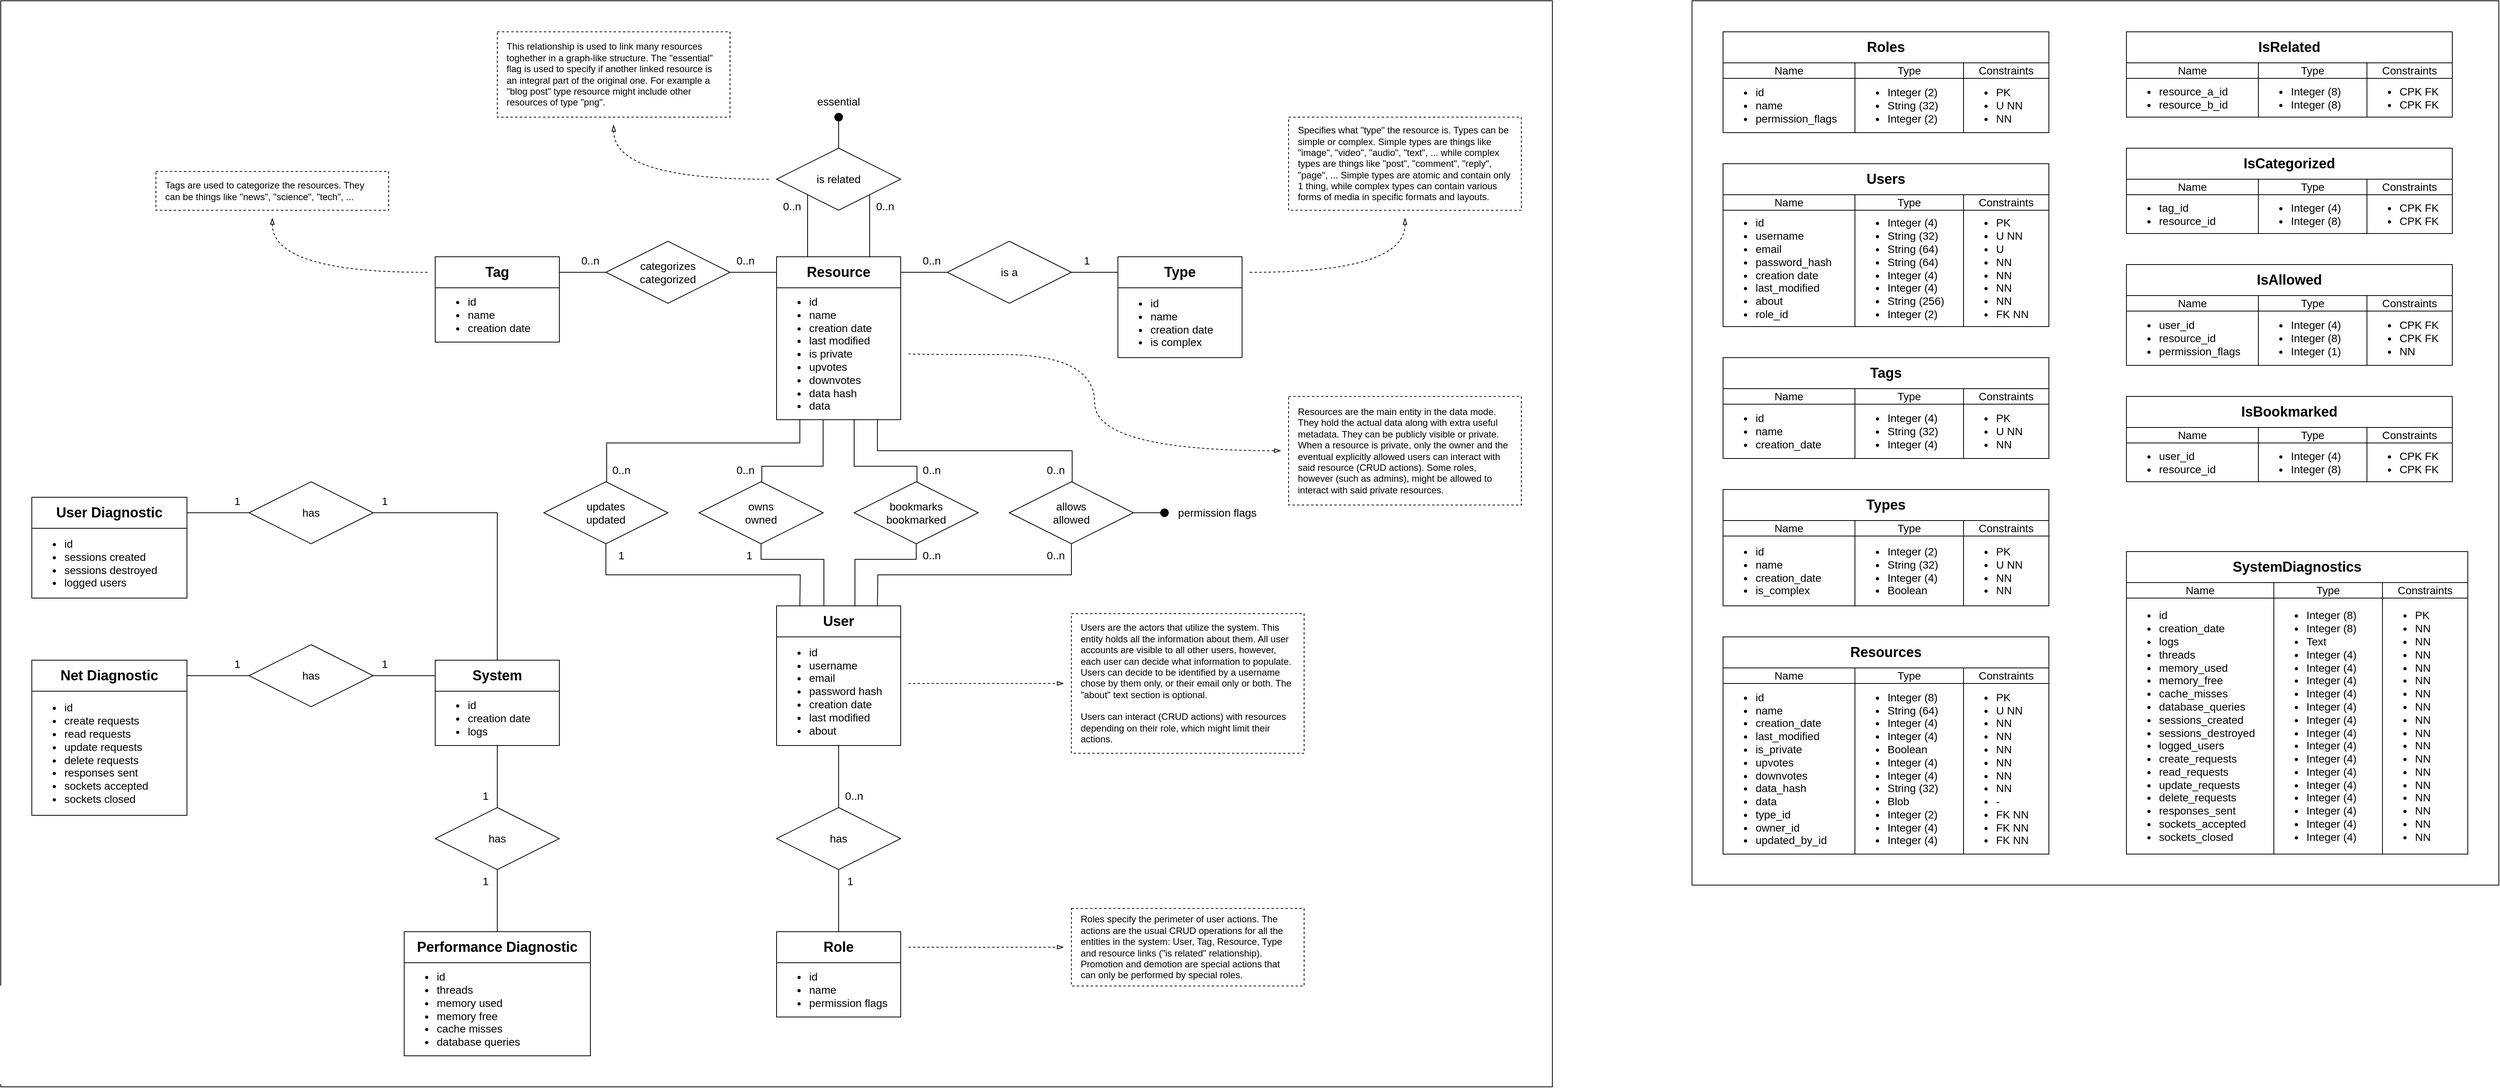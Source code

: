 <mxfile version="21.6.8" type="device" pages="2">
  <diagram name="Pagina-1" id="7mOzniVwdlXqiiTCB1uk">
    <mxGraphModel dx="947" dy="238" grid="1" gridSize="10" guides="0" tooltips="1" connect="1" arrows="1" fold="1" page="1" pageScale="1" pageWidth="4681" pageHeight="3300" math="0" shadow="0">
      <root>
        <mxCell id="0" />
        <mxCell id="1" parent="0" />
        <mxCell id="NEB_P2Hw2NuoJvXGKIF6-2" value="" style="rounded=0;whiteSpace=wrap;html=1;" parent="1" vertex="1">
          <mxGeometry x="2960" y="1250" width="1040" height="1140" as="geometry" />
        </mxCell>
        <mxCell id="NEB_P2Hw2NuoJvXGKIF6-1" value="" style="rounded=0;whiteSpace=wrap;html=1;" parent="1" vertex="1">
          <mxGeometry x="780" y="1250" width="2000" height="1400" as="geometry" />
        </mxCell>
        <mxCell id="g6Tk7VlniR9BMAY1i_cX-23" style="edgeStyle=orthogonalEdgeStyle;rounded=0;orthogonalLoop=1;jettySize=auto;html=1;exitX=1;exitY=0.5;exitDx=0;exitDy=0;entryX=0;entryY=0.5;entryDx=0;entryDy=0;endArrow=none;endFill=0;fillColor=none;" parent="1" source="g6Tk7VlniR9BMAY1i_cX-1" target="g6Tk7VlniR9BMAY1i_cX-22" edge="1">
          <mxGeometry relative="1" as="geometry" />
        </mxCell>
        <mxCell id="g6Tk7VlniR9BMAY1i_cX-1" value="Resource" style="rounded=0;whiteSpace=wrap;html=1;fontSize=18;fontStyle=1;fillColor=none;" parent="1" vertex="1">
          <mxGeometry x="1780" y="1580" width="160" height="40" as="geometry" />
        </mxCell>
        <mxCell id="A_nRYwBq-ATRBSs7ujsJ-21" style="edgeStyle=orthogonalEdgeStyle;rounded=0;orthogonalLoop=1;jettySize=auto;html=1;curved=1;endArrow=blockThin;endFill=0;dashed=1;fillColor=none;" parent="1" edge="1">
          <mxGeometry relative="1" as="geometry">
            <mxPoint x="1950" y="1705" as="sourcePoint" />
            <mxPoint x="2430" y="1830" as="targetPoint" />
            <Array as="points">
              <mxPoint x="1950" y="1706" />
              <mxPoint x="2190" y="1706" />
              <mxPoint x="2190" y="1830" />
            </Array>
          </mxGeometry>
        </mxCell>
        <mxCell id="g6Tk7VlniR9BMAY1i_cX-5" value="&lt;ul style=&quot;font-size: 14px;&quot;&gt;&lt;li style=&quot;font-size: 14px;&quot;&gt;id&lt;/li&gt;&lt;li style=&quot;font-size: 14px;&quot;&gt;name&lt;/li&gt;&lt;li style=&quot;font-size: 14px;&quot;&gt;creation date&lt;/li&gt;&lt;li style=&quot;font-size: 14px;&quot;&gt;last modified&lt;/li&gt;&lt;li style=&quot;font-size: 14px;&quot;&gt;is private&lt;/li&gt;&lt;li style=&quot;font-size: 14px;&quot;&gt;upvotes&lt;/li&gt;&lt;li style=&quot;font-size: 14px;&quot;&gt;downvotes&lt;/li&gt;&lt;li style=&quot;font-size: 14px;&quot;&gt;data hash&lt;/li&gt;&lt;li style=&quot;font-size: 14px;&quot;&gt;data&lt;/li&gt;&lt;/ul&gt;" style="rounded=0;whiteSpace=wrap;html=1;align=left;fontSize=14;fillColor=none;" parent="1" vertex="1">
          <mxGeometry x="1780" y="1620" width="160" height="170" as="geometry" />
        </mxCell>
        <mxCell id="g6Tk7VlniR9BMAY1i_cX-18" style="edgeStyle=orthogonalEdgeStyle;rounded=0;orthogonalLoop=1;jettySize=auto;html=1;entryX=0;entryY=0.5;entryDx=0;entryDy=0;endArrow=none;endFill=0;fillColor=none;" parent="1" source="g6Tk7VlniR9BMAY1i_cX-6" target="g6Tk7VlniR9BMAY1i_cX-12" edge="1">
          <mxGeometry relative="1" as="geometry" />
        </mxCell>
        <mxCell id="A_nRYwBq-ATRBSs7ujsJ-10" style="edgeStyle=orthogonalEdgeStyle;rounded=0;orthogonalLoop=1;jettySize=auto;html=1;curved=1;endArrow=blockThin;endFill=0;dashed=1;fillColor=none;" parent="1" edge="1">
          <mxGeometry relative="1" as="geometry">
            <mxPoint x="1330" y="1600" as="sourcePoint" />
            <mxPoint x="1130" y="1530" as="targetPoint" />
          </mxGeometry>
        </mxCell>
        <mxCell id="g6Tk7VlniR9BMAY1i_cX-6" value="Tag" style="rounded=0;whiteSpace=wrap;html=1;fontSize=18;fontStyle=1;fillColor=none;" parent="1" vertex="1">
          <mxGeometry x="1340" y="1580" width="160" height="40" as="geometry" />
        </mxCell>
        <mxCell id="g6Tk7VlniR9BMAY1i_cX-7" value="&lt;ul style=&quot;font-size: 14px;&quot;&gt;&lt;li style=&quot;font-size: 14px;&quot;&gt;id&lt;/li&gt;&lt;li style=&quot;font-size: 14px;&quot;&gt;name&lt;/li&gt;&lt;li style=&quot;font-size: 14px;&quot;&gt;creation date&lt;/li&gt;&lt;/ul&gt;" style="rounded=0;whiteSpace=wrap;html=1;align=left;fontSize=14;fillColor=none;" parent="1" vertex="1">
          <mxGeometry x="1340" y="1620" width="160" height="70" as="geometry" />
        </mxCell>
        <mxCell id="A_nRYwBq-ATRBSs7ujsJ-5" style="edgeStyle=orthogonalEdgeStyle;rounded=0;orthogonalLoop=1;jettySize=auto;html=1;curved=1;dashed=1;endArrow=blockThin;endFill=0;fillColor=none;" parent="1" edge="1">
          <mxGeometry relative="1" as="geometry">
            <mxPoint x="2390" y="1600" as="sourcePoint" />
            <mxPoint x="2590" y="1530" as="targetPoint" />
          </mxGeometry>
        </mxCell>
        <mxCell id="g6Tk7VlniR9BMAY1i_cX-8" value="Type" style="rounded=0;whiteSpace=wrap;html=1;fontSize=18;fontStyle=1;fillColor=none;" parent="1" vertex="1">
          <mxGeometry x="2220" y="1580" width="160" height="40" as="geometry" />
        </mxCell>
        <mxCell id="g6Tk7VlniR9BMAY1i_cX-9" value="&lt;ul style=&quot;font-size: 14px;&quot;&gt;&lt;li style=&quot;font-size: 14px;&quot;&gt;id&lt;/li&gt;&lt;li style=&quot;font-size: 14px;&quot;&gt;name&lt;/li&gt;&lt;li style=&quot;font-size: 14px;&quot;&gt;creation date&lt;/li&gt;&lt;li style=&quot;font-size: 14px;&quot;&gt;is complex&lt;/li&gt;&lt;/ul&gt;" style="rounded=0;whiteSpace=wrap;html=1;align=left;fontSize=14;fillColor=none;" parent="1" vertex="1">
          <mxGeometry x="2220" y="1620" width="160" height="90" as="geometry" />
        </mxCell>
        <mxCell id="A_nRYwBq-ATRBSs7ujsJ-15" style="edgeStyle=orthogonalEdgeStyle;rounded=0;orthogonalLoop=1;jettySize=auto;html=1;curved=1;endArrow=blockThin;endFill=0;dashed=1;fillColor=none;" parent="1" edge="1">
          <mxGeometry relative="1" as="geometry">
            <mxPoint x="1950" y="2130" as="sourcePoint" />
            <mxPoint x="2150" y="2130" as="targetPoint" />
            <Array as="points">
              <mxPoint x="1960" y="2130" />
            </Array>
          </mxGeometry>
        </mxCell>
        <mxCell id="g6Tk7VlniR9BMAY1i_cX-10" value="User" style="rounded=0;whiteSpace=wrap;html=1;fontSize=18;fontStyle=1;fillColor=none;" parent="1" vertex="1">
          <mxGeometry x="1780" y="2030" width="160" height="40" as="geometry" />
        </mxCell>
        <mxCell id="g6Tk7VlniR9BMAY1i_cX-11" value="&lt;ul style=&quot;font-size: 14px;&quot;&gt;&lt;li style=&quot;font-size: 14px;&quot;&gt;id&lt;/li&gt;&lt;li style=&quot;font-size: 14px;&quot;&gt;username&lt;/li&gt;&lt;li style=&quot;font-size: 14px;&quot;&gt;email&lt;/li&gt;&lt;li style=&quot;font-size: 14px;&quot;&gt;password hash&lt;/li&gt;&lt;li style=&quot;font-size: 14px;&quot;&gt;creation date&lt;/li&gt;&lt;li style=&quot;font-size: 14px;&quot;&gt;last modified&lt;/li&gt;&lt;li style=&quot;font-size: 14px;&quot;&gt;about&lt;/li&gt;&lt;/ul&gt;" style="rounded=0;whiteSpace=wrap;html=1;align=left;fontSize=14;fillColor=none;" parent="1" vertex="1">
          <mxGeometry x="1780" y="2070" width="160" height="140" as="geometry" />
        </mxCell>
        <mxCell id="g6Tk7VlniR9BMAY1i_cX-19" style="edgeStyle=orthogonalEdgeStyle;rounded=0;orthogonalLoop=1;jettySize=auto;html=1;entryX=0;entryY=0.5;entryDx=0;entryDy=0;endArrow=none;endFill=0;fillColor=none;" parent="1" source="g6Tk7VlniR9BMAY1i_cX-12" target="g6Tk7VlniR9BMAY1i_cX-1" edge="1">
          <mxGeometry relative="1" as="geometry" />
        </mxCell>
        <mxCell id="g6Tk7VlniR9BMAY1i_cX-12" value="categorizes&lt;br&gt;categorized" style="rhombus;whiteSpace=wrap;html=1;fontSize=14;fillColor=none;" parent="1" vertex="1">
          <mxGeometry x="1560" y="1560" width="160" height="80" as="geometry" />
        </mxCell>
        <mxCell id="g6Tk7VlniR9BMAY1i_cX-20" style="edgeStyle=orthogonalEdgeStyle;rounded=0;orthogonalLoop=1;jettySize=auto;html=1;exitX=0;exitY=1;exitDx=0;exitDy=0;entryX=0.25;entryY=0;entryDx=0;entryDy=0;endArrow=none;endFill=0;fillColor=none;" parent="1" source="g6Tk7VlniR9BMAY1i_cX-13" target="g6Tk7VlniR9BMAY1i_cX-1" edge="1">
          <mxGeometry relative="1" as="geometry" />
        </mxCell>
        <mxCell id="g6Tk7VlniR9BMAY1i_cX-21" style="edgeStyle=orthogonalEdgeStyle;rounded=0;orthogonalLoop=1;jettySize=auto;html=1;exitX=1;exitY=1;exitDx=0;exitDy=0;entryX=0.75;entryY=0;entryDx=0;entryDy=0;endArrow=none;endFill=0;fillColor=none;" parent="1" source="g6Tk7VlniR9BMAY1i_cX-13" target="g6Tk7VlniR9BMAY1i_cX-1" edge="1">
          <mxGeometry relative="1" as="geometry" />
        </mxCell>
        <mxCell id="A_nRYwBq-ATRBSs7ujsJ-24" style="rounded=0;orthogonalLoop=1;jettySize=auto;html=1;dashed=1;endArrow=blockThin;endFill=0;edgeStyle=orthogonalEdgeStyle;curved=1;fillColor=none;" parent="1" edge="1">
          <mxGeometry relative="1" as="geometry">
            <mxPoint x="1770" y="1480" as="sourcePoint" />
            <mxPoint x="1570" y="1410" as="targetPoint" />
          </mxGeometry>
        </mxCell>
        <mxCell id="g6Tk7VlniR9BMAY1i_cX-13" value="is related" style="rhombus;whiteSpace=wrap;html=1;fontSize=14;fillColor=none;" parent="1" vertex="1">
          <mxGeometry x="1780" y="1440" width="160" height="80" as="geometry" />
        </mxCell>
        <mxCell id="g6Tk7VlniR9BMAY1i_cX-45" style="edgeStyle=orthogonalEdgeStyle;rounded=0;orthogonalLoop=1;jettySize=auto;html=1;exitX=0.5;exitY=1;exitDx=0;exitDy=0;endArrow=none;endFill=0;fillColor=none;" parent="1" source="g6Tk7VlniR9BMAY1i_cX-14" edge="1">
          <mxGeometry relative="1" as="geometry">
            <mxPoint x="1810" y="2030" as="targetPoint" />
          </mxGeometry>
        </mxCell>
        <mxCell id="g6Tk7VlniR9BMAY1i_cX-14" value="updates&lt;br&gt;updated" style="rhombus;whiteSpace=wrap;html=1;fontSize=14;fillColor=none;" parent="1" vertex="1">
          <mxGeometry x="1480" y="1870" width="160" height="80" as="geometry" />
        </mxCell>
        <mxCell id="g6Tk7VlniR9BMAY1i_cX-42" style="edgeStyle=orthogonalEdgeStyle;rounded=0;orthogonalLoop=1;jettySize=auto;html=1;exitX=0.5;exitY=1;exitDx=0;exitDy=0;endArrow=none;endFill=0;fillColor=none;" parent="1" source="g6Tk7VlniR9BMAY1i_cX-15" edge="1">
          <mxGeometry relative="1" as="geometry">
            <mxPoint x="1880" y="2030" as="targetPoint" />
            <Array as="points">
              <mxPoint x="1960" y="1970" />
              <mxPoint x="1881" y="1970" />
              <mxPoint x="1881" y="2030" />
            </Array>
          </mxGeometry>
        </mxCell>
        <mxCell id="g6Tk7VlniR9BMAY1i_cX-15" value="bookmarks&lt;br&gt;bookmarked" style="rhombus;whiteSpace=wrap;html=1;fontSize=14;fillColor=none;" parent="1" vertex="1">
          <mxGeometry x="1880" y="1870" width="160" height="80" as="geometry" />
        </mxCell>
        <mxCell id="g6Tk7VlniR9BMAY1i_cX-24" style="edgeStyle=orthogonalEdgeStyle;rounded=0;orthogonalLoop=1;jettySize=auto;html=1;exitX=1;exitY=0.5;exitDx=0;exitDy=0;entryX=0;entryY=0.5;entryDx=0;entryDy=0;endArrow=none;endFill=0;fillColor=none;" parent="1" source="g6Tk7VlniR9BMAY1i_cX-22" target="g6Tk7VlniR9BMAY1i_cX-8" edge="1">
          <mxGeometry relative="1" as="geometry" />
        </mxCell>
        <mxCell id="g6Tk7VlniR9BMAY1i_cX-22" value="is a" style="rhombus;whiteSpace=wrap;html=1;fontSize=14;fillColor=none;" parent="1" vertex="1">
          <mxGeometry x="2000" y="1560" width="160" height="80" as="geometry" />
        </mxCell>
        <mxCell id="g6Tk7VlniR9BMAY1i_cX-43" style="edgeStyle=orthogonalEdgeStyle;rounded=0;orthogonalLoop=1;jettySize=auto;html=1;exitX=0.5;exitY=1;exitDx=0;exitDy=0;endArrow=none;endFill=0;fillColor=none;" parent="1" source="g6Tk7VlniR9BMAY1i_cX-25" edge="1">
          <mxGeometry relative="1" as="geometry">
            <mxPoint x="1840" y="2030" as="targetPoint" />
            <Array as="points">
              <mxPoint x="1760" y="1970" />
              <mxPoint x="1841" y="1970" />
              <mxPoint x="1841" y="2030" />
            </Array>
          </mxGeometry>
        </mxCell>
        <mxCell id="g6Tk7VlniR9BMAY1i_cX-25" value="owns&lt;br&gt;owned" style="rhombus;whiteSpace=wrap;html=1;fontSize=14;fillColor=none;" parent="1" vertex="1">
          <mxGeometry x="1680" y="1870" width="160" height="80" as="geometry" />
        </mxCell>
        <mxCell id="g6Tk7VlniR9BMAY1i_cX-46" style="edgeStyle=orthogonalEdgeStyle;rounded=0;orthogonalLoop=1;jettySize=auto;html=1;exitX=0.5;exitY=1;exitDx=0;exitDy=0;endArrow=none;endFill=0;fillColor=none;" parent="1" source="g6Tk7VlniR9BMAY1i_cX-35" edge="1">
          <mxGeometry relative="1" as="geometry">
            <mxPoint x="1910" y="2030" as="targetPoint" />
          </mxGeometry>
        </mxCell>
        <mxCell id="g6Tk7VlniR9BMAY1i_cX-35" value="allows&lt;br&gt;allowed" style="rhombus;whiteSpace=wrap;html=1;fontSize=14;fillColor=none;" parent="1" vertex="1">
          <mxGeometry x="2080" y="1870" width="160" height="80" as="geometry" />
        </mxCell>
        <mxCell id="g6Tk7VlniR9BMAY1i_cX-40" style="rounded=0;orthogonalLoop=1;jettySize=auto;html=1;exitX=1;exitY=0.5;exitDx=0;exitDy=0;endArrow=oval;endFill=1;endSize=10;fillColor=none;entryX=0;entryY=0.5;entryDx=0;entryDy=0;" parent="1" source="g6Tk7VlniR9BMAY1i_cX-35" target="RPgYchO2Q3LAUN7gQaG5-25" edge="1">
          <mxGeometry relative="1" as="geometry">
            <mxPoint x="1450" y="1970" as="sourcePoint" />
            <mxPoint x="2280" y="1910" as="targetPoint" />
          </mxGeometry>
        </mxCell>
        <mxCell id="g6Tk7VlniR9BMAY1i_cX-47" style="edgeStyle=orthogonalEdgeStyle;rounded=0;orthogonalLoop=1;jettySize=auto;html=1;exitX=0.5;exitY=1;exitDx=0;exitDy=0;endArrow=none;endFill=0;fillColor=none;" parent="1" edge="1">
          <mxGeometry relative="1" as="geometry">
            <mxPoint x="2160" y="1870" as="targetPoint" />
            <mxPoint x="1910" y="1790" as="sourcePoint" />
            <Array as="points">
              <mxPoint x="1910" y="1830" />
              <mxPoint x="2161" y="1830" />
              <mxPoint x="2161" y="1870" />
            </Array>
          </mxGeometry>
        </mxCell>
        <mxCell id="g6Tk7VlniR9BMAY1i_cX-48" style="edgeStyle=orthogonalEdgeStyle;rounded=0;orthogonalLoop=1;jettySize=auto;html=1;exitX=0.5;exitY=1;exitDx=0;exitDy=0;endArrow=none;endFill=0;fillColor=none;" parent="1" edge="1">
          <mxGeometry relative="1" as="geometry">
            <mxPoint x="1960" y="1870" as="targetPoint" />
            <mxPoint x="1880" y="1790" as="sourcePoint" />
            <Array as="points">
              <mxPoint x="1880" y="1850" />
              <mxPoint x="1961" y="1850" />
              <mxPoint x="1961" y="1870" />
            </Array>
          </mxGeometry>
        </mxCell>
        <mxCell id="g6Tk7VlniR9BMAY1i_cX-49" style="edgeStyle=orthogonalEdgeStyle;rounded=0;orthogonalLoop=1;jettySize=auto;html=1;exitX=0.5;exitY=1;exitDx=0;exitDy=0;endArrow=none;endFill=0;fillColor=none;" parent="1" edge="1">
          <mxGeometry relative="1" as="geometry">
            <mxPoint x="1840" y="1790" as="sourcePoint" />
            <mxPoint x="1760" y="1870" as="targetPoint" />
            <Array as="points">
              <mxPoint x="1840" y="1850" />
              <mxPoint x="1761" y="1850" />
              <mxPoint x="1761" y="1870" />
            </Array>
          </mxGeometry>
        </mxCell>
        <mxCell id="g6Tk7VlniR9BMAY1i_cX-50" style="edgeStyle=orthogonalEdgeStyle;rounded=0;orthogonalLoop=1;jettySize=auto;html=1;exitX=0.5;exitY=1;exitDx=0;exitDy=0;endArrow=none;endFill=0;fillColor=none;" parent="1" edge="1">
          <mxGeometry relative="1" as="geometry">
            <mxPoint x="1560" y="1870" as="targetPoint" />
            <mxPoint x="1810" y="1790" as="sourcePoint" />
            <Array as="points">
              <mxPoint x="1810" y="1820" />
              <mxPoint x="1561" y="1820" />
              <mxPoint x="1561" y="1870" />
            </Array>
          </mxGeometry>
        </mxCell>
        <mxCell id="RPgYchO2Q3LAUN7gQaG5-1" value="0..n" style="text;html=1;strokeColor=none;fillColor=none;align=center;verticalAlign=middle;whiteSpace=wrap;rounded=0;fontSize=14;" parent="1" vertex="1">
          <mxGeometry x="1780" y="1500" width="40" height="30" as="geometry" />
        </mxCell>
        <mxCell id="RPgYchO2Q3LAUN7gQaG5-2" value="0..n" style="text;html=1;strokeColor=none;fillColor=none;align=center;verticalAlign=middle;whiteSpace=wrap;rounded=0;fontSize=14;" parent="1" vertex="1">
          <mxGeometry x="1900" y="1500" width="40" height="30" as="geometry" />
        </mxCell>
        <mxCell id="RPgYchO2Q3LAUN7gQaG5-3" value="0..n" style="text;html=1;strokeColor=none;fillColor=none;align=center;verticalAlign=middle;whiteSpace=wrap;rounded=0;fontSize=14;" parent="1" vertex="1">
          <mxGeometry x="1720" y="1570" width="40" height="30" as="geometry" />
        </mxCell>
        <mxCell id="RPgYchO2Q3LAUN7gQaG5-4" value="0..n" style="text;html=1;strokeColor=none;fillColor=none;align=center;verticalAlign=middle;whiteSpace=wrap;rounded=0;fontSize=14;" parent="1" vertex="1">
          <mxGeometry x="1520" y="1570" width="40" height="30" as="geometry" />
        </mxCell>
        <mxCell id="RPgYchO2Q3LAUN7gQaG5-5" value="0..n" style="text;html=1;strokeColor=none;fillColor=none;align=center;verticalAlign=middle;whiteSpace=wrap;rounded=0;fontSize=14;" parent="1" vertex="1">
          <mxGeometry x="1960" y="1570" width="40" height="30" as="geometry" />
        </mxCell>
        <mxCell id="RPgYchO2Q3LAUN7gQaG5-6" value="1" style="text;html=1;strokeColor=none;fillColor=none;align=center;verticalAlign=middle;whiteSpace=wrap;rounded=0;fontSize=14;" parent="1" vertex="1">
          <mxGeometry x="2160" y="1570" width="40" height="30" as="geometry" />
        </mxCell>
        <mxCell id="RPgYchO2Q3LAUN7gQaG5-7" value="0..n" style="text;html=1;strokeColor=none;fillColor=none;align=center;verticalAlign=middle;whiteSpace=wrap;rounded=0;fontSize=14;" parent="1" vertex="1">
          <mxGeometry x="1560" y="1840" width="40" height="30" as="geometry" />
        </mxCell>
        <mxCell id="RPgYchO2Q3LAUN7gQaG5-8" value="0..n" style="text;html=1;strokeColor=none;fillColor=none;align=center;verticalAlign=middle;whiteSpace=wrap;rounded=0;fontSize=14;" parent="1" vertex="1">
          <mxGeometry x="2120" y="1950" width="40" height="30" as="geometry" />
        </mxCell>
        <mxCell id="RPgYchO2Q3LAUN7gQaG5-9" value="0..n" style="text;html=1;strokeColor=none;fillColor=none;align=center;verticalAlign=middle;whiteSpace=wrap;rounded=0;fontSize=14;" parent="1" vertex="1">
          <mxGeometry x="1720" y="1840" width="40" height="30" as="geometry" />
        </mxCell>
        <mxCell id="RPgYchO2Q3LAUN7gQaG5-10" value="1" style="text;html=1;strokeColor=none;fillColor=none;align=center;verticalAlign=middle;whiteSpace=wrap;rounded=0;fontSize=14;" parent="1" vertex="1">
          <mxGeometry x="1730" y="1950" width="30" height="30" as="geometry" />
        </mxCell>
        <mxCell id="RPgYchO2Q3LAUN7gQaG5-11" value="0..n" style="text;html=1;strokeColor=none;fillColor=none;align=center;verticalAlign=middle;whiteSpace=wrap;rounded=0;fontSize=14;" parent="1" vertex="1">
          <mxGeometry x="1960" y="1840" width="40" height="30" as="geometry" />
        </mxCell>
        <mxCell id="RPgYchO2Q3LAUN7gQaG5-13" value="0..n" style="text;html=1;strokeColor=none;fillColor=none;align=center;verticalAlign=middle;whiteSpace=wrap;rounded=0;fontSize=14;" parent="1" vertex="1">
          <mxGeometry x="2120" y="1840" width="40" height="30" as="geometry" />
        </mxCell>
        <mxCell id="RPgYchO2Q3LAUN7gQaG5-14" value="1" style="text;html=1;strokeColor=none;fillColor=none;align=center;verticalAlign=middle;whiteSpace=wrap;rounded=0;fontSize=14;" parent="1" vertex="1">
          <mxGeometry x="1560" y="1950" width="40" height="30" as="geometry" />
        </mxCell>
        <mxCell id="RPgYchO2Q3LAUN7gQaG5-21" style="edgeStyle=orthogonalEdgeStyle;rounded=0;orthogonalLoop=1;jettySize=auto;html=1;exitX=0.5;exitY=0;exitDx=0;exitDy=0;entryX=0.5;entryY=1;entryDx=0;entryDy=0;endArrow=none;endFill=0;fillColor=none;" parent="1" source="RPgYchO2Q3LAUN7gQaG5-17" target="RPgYchO2Q3LAUN7gQaG5-19" edge="1">
          <mxGeometry relative="1" as="geometry" />
        </mxCell>
        <mxCell id="A_nRYwBq-ATRBSs7ujsJ-20" style="rounded=0;orthogonalLoop=1;jettySize=auto;html=1;endArrow=blockThin;endFill=0;dashed=1;fillColor=none;" parent="1" edge="1">
          <mxGeometry relative="1" as="geometry">
            <mxPoint x="1950" y="2470" as="sourcePoint" />
            <mxPoint x="2150" y="2470" as="targetPoint" />
          </mxGeometry>
        </mxCell>
        <mxCell id="RPgYchO2Q3LAUN7gQaG5-17" value="Role" style="rounded=0;whiteSpace=wrap;html=1;fontSize=18;fontStyle=1;fillColor=none;" parent="1" vertex="1">
          <mxGeometry x="1780" y="2450" width="160" height="40" as="geometry" />
        </mxCell>
        <mxCell id="RPgYchO2Q3LAUN7gQaG5-18" value="&lt;ul style=&quot;font-size: 14px;&quot;&gt;&lt;li style=&quot;font-size: 14px;&quot;&gt;id&lt;/li&gt;&lt;li style=&quot;font-size: 14px;&quot;&gt;name&lt;/li&gt;&lt;li style=&quot;font-size: 14px;&quot;&gt;permission flags&lt;/li&gt;&lt;/ul&gt;" style="rounded=0;whiteSpace=wrap;html=1;align=left;fontSize=14;fillColor=none;" parent="1" vertex="1">
          <mxGeometry x="1780" y="2490" width="160" height="70" as="geometry" />
        </mxCell>
        <mxCell id="RPgYchO2Q3LAUN7gQaG5-20" style="edgeStyle=orthogonalEdgeStyle;rounded=0;orthogonalLoop=1;jettySize=auto;html=1;exitX=0.5;exitY=0;exitDx=0;exitDy=0;entryX=0.5;entryY=1;entryDx=0;entryDy=0;endArrow=none;endFill=0;fillColor=none;" parent="1" source="RPgYchO2Q3LAUN7gQaG5-19" target="g6Tk7VlniR9BMAY1i_cX-11" edge="1">
          <mxGeometry relative="1" as="geometry" />
        </mxCell>
        <mxCell id="RPgYchO2Q3LAUN7gQaG5-19" value="has" style="rhombus;whiteSpace=wrap;html=1;fontSize=14;fillColor=none;" parent="1" vertex="1">
          <mxGeometry x="1780" y="2290" width="160" height="80" as="geometry" />
        </mxCell>
        <mxCell id="RPgYchO2Q3LAUN7gQaG5-22" value="0..n" style="text;html=1;strokeColor=none;fillColor=none;align=center;verticalAlign=middle;whiteSpace=wrap;rounded=0;fontSize=14;" parent="1" vertex="1">
          <mxGeometry x="1860" y="2260" width="40" height="30" as="geometry" />
        </mxCell>
        <mxCell id="RPgYchO2Q3LAUN7gQaG5-23" value="1" style="text;html=1;strokeColor=none;fillColor=none;align=center;verticalAlign=middle;whiteSpace=wrap;rounded=0;fontSize=14;" parent="1" vertex="1">
          <mxGeometry x="1860" y="2370" width="30" height="30" as="geometry" />
        </mxCell>
        <mxCell id="RPgYchO2Q3LAUN7gQaG5-25" value="&amp;nbsp; &amp;nbsp; permission flags" style="text;html=1;strokeColor=none;fillColor=none;align=left;verticalAlign=middle;whiteSpace=wrap;rounded=0;fontSize=14;" parent="1" vertex="1">
          <mxGeometry x="2280" y="1900" width="120" height="20" as="geometry" />
        </mxCell>
        <mxCell id="A_nRYwBq-ATRBSs7ujsJ-6" value="" style="rounded=0;whiteSpace=wrap;html=1;align=left;fontSize=12;dashed=1;fillColor=none;" parent="1" vertex="1">
          <mxGeometry x="2440" y="1400" width="300" height="120" as="geometry" />
        </mxCell>
        <mxCell id="A_nRYwBq-ATRBSs7ujsJ-7" value="Specifies what &quot;type&quot; the resource&amp;nbsp;&lt;span style=&quot;border-color: var(--border-color); background-color: initial; text-align: center;&quot;&gt;is. Types can be simple&amp;nbsp;&lt;/span&gt;&lt;span style=&quot;border-color: var(--border-color); background-color: initial; text-align: center;&quot;&gt;or complex. Simple types are&amp;nbsp;&lt;/span&gt;&lt;span style=&quot;border-color: var(--border-color); background-color: initial; text-align: center;&quot;&gt;things like &quot;image&quot;, &quot;video&quot;,&amp;nbsp;&lt;span style=&quot;background-color: initial;&quot;&gt;&quot;audio&quot;, &quot;text&quot;, ... while complex types are things like &quot;post&quot;, &quot;comment&quot;, &quot;reply&quot;, &quot;page&quot;, ... Simple types are atomic and contain only 1 thing, while complex types can contain various forms of media in specific formats and layouts.&lt;/span&gt;&lt;br&gt;&lt;/span&gt;" style="rounded=0;whiteSpace=wrap;html=1;align=left;fontSize=12;dashed=1;fillColor=none;strokeColor=none;" parent="1" vertex="1">
          <mxGeometry x="2450" y="1410" width="280" height="100" as="geometry" />
        </mxCell>
        <mxCell id="A_nRYwBq-ATRBSs7ujsJ-8" value="" style="rounded=0;whiteSpace=wrap;html=1;align=left;fontSize=12;dashed=1;fillColor=none;" parent="1" vertex="1">
          <mxGeometry x="980" y="1470" width="300" height="50" as="geometry" />
        </mxCell>
        <mxCell id="A_nRYwBq-ATRBSs7ujsJ-9" value="&lt;span style=&quot;border-color: var(--border-color); background-color: initial; text-align: center;&quot;&gt;Tags are used to categorize the resources. They can be things like &quot;news&quot;, &quot;science&quot;, &quot;tech&quot;, ...&lt;br&gt;&lt;/span&gt;" style="rounded=0;whiteSpace=wrap;html=1;align=left;fontSize=12;dashed=1;fillColor=none;strokeColor=none;" parent="1" vertex="1">
          <mxGeometry x="990" y="1480" width="280" height="30" as="geometry" />
        </mxCell>
        <mxCell id="A_nRYwBq-ATRBSs7ujsJ-11" value="" style="rounded=0;whiteSpace=wrap;html=1;align=left;fontSize=12;dashed=1;fillColor=none;" parent="1" vertex="1">
          <mxGeometry x="2440" y="1760" width="300" height="140" as="geometry" />
        </mxCell>
        <mxCell id="A_nRYwBq-ATRBSs7ujsJ-12" value="&lt;span style=&quot;border-color: var(--border-color); background-color: initial; text-align: center;&quot;&gt;Resources are the main entity in the data mode. They hold the actual data along with extra useful metadata. They can be publicly visible or private. When a resource is private, only the owner and the eventual explicitly allowed users can interact with said resource (CRUD actions). Some roles, however (such as admins), might be allowed to interact with said private resources.&lt;br&gt;&lt;/span&gt;" style="rounded=0;whiteSpace=wrap;html=1;align=left;fontSize=12;dashed=1;fillColor=none;strokeColor=none;" parent="1" vertex="1">
          <mxGeometry x="2450" y="1770" width="280" height="120" as="geometry" />
        </mxCell>
        <mxCell id="A_nRYwBq-ATRBSs7ujsJ-13" value="" style="rounded=0;whiteSpace=wrap;html=1;align=left;fontSize=12;dashed=1;fillColor=none;" parent="1" vertex="1">
          <mxGeometry x="2160" y="2040" width="300" height="180" as="geometry" />
        </mxCell>
        <mxCell id="A_nRYwBq-ATRBSs7ujsJ-14" value="&lt;span style=&quot;border-color: var(--border-color); background-color: initial; text-align: center;&quot;&gt;Users are the actors that utilize the system. This entity holds all the information about them. All user accounts are visible to all other users, however, each user can decide what information to populate. Users can decide to be identified by a username chose by them only, or their email only or both. The &quot;about&quot; text section is optional.&lt;br&gt;&lt;br&gt;Users can interact (CRUD actions) with resources depending on their role, which might limit their actions.&lt;br&gt;&lt;/span&gt;" style="rounded=0;whiteSpace=wrap;html=1;align=left;fontSize=12;dashed=1;fillColor=none;strokeColor=none;" parent="1" vertex="1">
          <mxGeometry x="2170" y="2050" width="280" height="160" as="geometry" />
        </mxCell>
        <mxCell id="A_nRYwBq-ATRBSs7ujsJ-17" value="" style="rounded=0;whiteSpace=wrap;html=1;align=left;fontSize=12;dashed=1;fillColor=none;" parent="1" vertex="1">
          <mxGeometry x="2160" y="2420" width="300" height="100" as="geometry" />
        </mxCell>
        <mxCell id="A_nRYwBq-ATRBSs7ujsJ-18" value="&lt;span style=&quot;border-color: var(--border-color); background-color: initial; text-align: center;&quot;&gt;Roles specify the perimeter of user actions. The actions are the usual CRUD operations for all the entities in the system: User, Tag, Resource, Type and resource links (&quot;is related&quot; relationship). Promotion and demotion are special actions that can only be performed by special roles.&lt;br&gt;&lt;/span&gt;" style="rounded=0;whiteSpace=wrap;html=1;align=left;fontSize=12;dashed=1;fillColor=none;strokeColor=none;" parent="1" vertex="1">
          <mxGeometry x="2170" y="2430" width="280" height="80" as="geometry" />
        </mxCell>
        <mxCell id="A_nRYwBq-ATRBSs7ujsJ-22" value="" style="rounded=0;whiteSpace=wrap;html=1;align=left;fontSize=12;dashed=1;fillColor=none;" parent="1" vertex="1">
          <mxGeometry x="1420" y="1290" width="300" height="110" as="geometry" />
        </mxCell>
        <mxCell id="A_nRYwBq-ATRBSs7ujsJ-23" value="&lt;span style=&quot;border-color: var(--border-color); background-color: initial; text-align: center;&quot;&gt;This relationship is used to link many resources toghether in a graph-like structure. The &quot;essential&quot; flag is used to specify if another linked resource is an integral part of the original one. For example a &quot;blog post&quot; type resource might include other resources of type &quot;png&quot;.&lt;br&gt;&lt;/span&gt;" style="rounded=0;whiteSpace=wrap;html=1;align=left;fontSize=12;dashed=1;fillColor=none;strokeColor=none;" parent="1" vertex="1">
          <mxGeometry x="1430" y="1300" width="280" height="90" as="geometry" />
        </mxCell>
        <mxCell id="A_nRYwBq-ATRBSs7ujsJ-25" style="rounded=0;orthogonalLoop=1;jettySize=auto;html=1;exitX=0.5;exitY=0;exitDx=0;exitDy=0;endArrow=oval;endFill=1;endSize=10;fillColor=none;" parent="1" source="g6Tk7VlniR9BMAY1i_cX-13" edge="1">
          <mxGeometry relative="1" as="geometry">
            <mxPoint x="1830" y="1390" as="sourcePoint" />
            <mxPoint x="1860" y="1400" as="targetPoint" />
          </mxGeometry>
        </mxCell>
        <mxCell id="A_nRYwBq-ATRBSs7ujsJ-26" value="essential" style="text;html=1;strokeColor=none;fillColor=none;align=center;verticalAlign=middle;whiteSpace=wrap;rounded=0;fontSize=14;" parent="1" vertex="1">
          <mxGeometry x="1820" y="1360" width="80" height="40" as="geometry" />
        </mxCell>
        <mxCell id="FXoySsQsbLpmjzMjUs2S-3" value="&lt;ul style=&quot;font-size: 14px;&quot;&gt;&lt;li style=&quot;font-size: 14px;&quot;&gt;id&lt;/li&gt;&lt;li style=&quot;font-size: 14px;&quot;&gt;name&lt;/li&gt;&lt;li style=&quot;font-size: 14px;&quot;&gt;permission_flags&lt;/li&gt;&lt;/ul&gt;" style="rounded=0;whiteSpace=wrap;html=1;align=left;fontSize=14;fillColor=none;" parent="1" vertex="1">
          <mxGeometry x="3000" y="1350" width="170" height="70" as="geometry" />
        </mxCell>
        <mxCell id="FXoySsQsbLpmjzMjUs2S-4" value="&lt;ul style=&quot;font-size: 14px;&quot;&gt;&lt;li style=&quot;font-size: 14px;&quot;&gt;Integer (2)&lt;/li&gt;&lt;li style=&quot;font-size: 14px;&quot;&gt;String (32)&lt;/li&gt;&lt;li style=&quot;font-size: 14px;&quot;&gt;Integer (2)&lt;/li&gt;&lt;/ul&gt;" style="rounded=0;whiteSpace=wrap;html=1;align=left;fontSize=14;fillColor=none;" parent="1" vertex="1">
          <mxGeometry x="3170" y="1350" width="140" height="70" as="geometry" />
        </mxCell>
        <mxCell id="FXoySsQsbLpmjzMjUs2S-5" value="&lt;div&gt;Name&lt;/div&gt;" style="rounded=0;whiteSpace=wrap;html=1;align=center;fontSize=14;fillColor=none;" parent="1" vertex="1">
          <mxGeometry x="3000" y="1330" width="170" height="20" as="geometry" />
        </mxCell>
        <mxCell id="FXoySsQsbLpmjzMjUs2S-6" value="&lt;div&gt;Type&lt;/div&gt;" style="rounded=0;whiteSpace=wrap;html=1;align=center;fontSize=14;fillColor=none;" parent="1" vertex="1">
          <mxGeometry x="3170" y="1330" width="140" height="20" as="geometry" />
        </mxCell>
        <mxCell id="FXoySsQsbLpmjzMjUs2S-9" value="&lt;div&gt;Constraints&lt;/div&gt;" style="rounded=0;whiteSpace=wrap;html=1;align=center;fontSize=14;fillColor=none;" parent="1" vertex="1">
          <mxGeometry x="3310" y="1330" width="110" height="20" as="geometry" />
        </mxCell>
        <mxCell id="FXoySsQsbLpmjzMjUs2S-10" value="&lt;ul style=&quot;font-size: 14px;&quot;&gt;&lt;li style=&quot;font-size: 14px;&quot;&gt;PK&lt;/li&gt;&lt;li style=&quot;font-size: 14px;&quot;&gt;U NN&lt;/li&gt;&lt;li style=&quot;font-size: 14px;&quot;&gt;NN&lt;/li&gt;&lt;/ul&gt;" style="rounded=0;whiteSpace=wrap;html=1;align=left;fontSize=14;fillColor=none;" parent="1" vertex="1">
          <mxGeometry x="3310" y="1350" width="110" height="70" as="geometry" />
        </mxCell>
        <mxCell id="FXoySsQsbLpmjzMjUs2S-12" value="Roles" style="rounded=0;whiteSpace=wrap;html=1;fontSize=18;fontStyle=1;fillColor=none;" parent="1" vertex="1">
          <mxGeometry x="3000" y="1290" width="420" height="40" as="geometry" />
        </mxCell>
        <mxCell id="FXoySsQsbLpmjzMjUs2S-13" value="&lt;ul style=&quot;font-size: 14px;&quot;&gt;&lt;li style=&quot;font-size: 14px;&quot;&gt;id&lt;/li&gt;&lt;li style=&quot;font-size: 14px;&quot;&gt;username&lt;/li&gt;&lt;li style=&quot;font-size: 14px;&quot;&gt;email&lt;/li&gt;&lt;li style=&quot;font-size: 14px;&quot;&gt;password_hash&lt;/li&gt;&lt;li style=&quot;font-size: 14px;&quot;&gt;creation date&lt;/li&gt;&lt;li style=&quot;font-size: 14px;&quot;&gt;last_modified&lt;/li&gt;&lt;li style=&quot;font-size: 14px;&quot;&gt;about&lt;/li&gt;&lt;li style=&quot;font-size: 14px;&quot;&gt;role_id&lt;/li&gt;&lt;/ul&gt;" style="rounded=0;whiteSpace=wrap;html=1;align=left;fontSize=14;fillColor=none;" parent="1" vertex="1">
          <mxGeometry x="3000" y="1520" width="170" height="150" as="geometry" />
        </mxCell>
        <mxCell id="FXoySsQsbLpmjzMjUs2S-14" value="&lt;div&gt;Name&lt;/div&gt;" style="rounded=0;whiteSpace=wrap;html=1;align=center;fontSize=14;fillColor=none;" parent="1" vertex="1">
          <mxGeometry x="3000" y="1500" width="170" height="20" as="geometry" />
        </mxCell>
        <mxCell id="FXoySsQsbLpmjzMjUs2S-15" value="&lt;ul style=&quot;font-size: 14px;&quot;&gt;&lt;li style=&quot;font-size: 14px;&quot;&gt;Integer (4)&lt;/li&gt;&lt;li style=&quot;font-size: 14px;&quot;&gt;String (32)&lt;/li&gt;&lt;li style=&quot;font-size: 14px;&quot;&gt;String (64)&lt;/li&gt;&lt;li style=&quot;font-size: 14px;&quot;&gt;String (64)&lt;/li&gt;&lt;li style=&quot;font-size: 14px;&quot;&gt;Integer (4)&lt;/li&gt;&lt;li style=&quot;font-size: 14px;&quot;&gt;Integer (4)&lt;/li&gt;&lt;li style=&quot;font-size: 14px;&quot;&gt;String (256)&lt;/li&gt;&lt;li style=&quot;font-size: 14px;&quot;&gt;Integer (2)&lt;/li&gt;&lt;/ul&gt;" style="rounded=0;whiteSpace=wrap;html=1;align=left;fontSize=14;fillColor=none;" parent="1" vertex="1">
          <mxGeometry x="3170" y="1520" width="140" height="150" as="geometry" />
        </mxCell>
        <mxCell id="FXoySsQsbLpmjzMjUs2S-16" value="&lt;div&gt;Type&lt;/div&gt;" style="rounded=0;whiteSpace=wrap;html=1;align=center;fontSize=14;fillColor=none;" parent="1" vertex="1">
          <mxGeometry x="3170" y="1500" width="140" height="20" as="geometry" />
        </mxCell>
        <mxCell id="FXoySsQsbLpmjzMjUs2S-17" value="&lt;div&gt;Constraints&lt;/div&gt;" style="rounded=0;whiteSpace=wrap;html=1;align=center;fontSize=14;fillColor=none;" parent="1" vertex="1">
          <mxGeometry x="3310" y="1500" width="110" height="20" as="geometry" />
        </mxCell>
        <mxCell id="FXoySsQsbLpmjzMjUs2S-18" value="&lt;ul style=&quot;font-size: 14px;&quot;&gt;&lt;li style=&quot;font-size: 14px;&quot;&gt;PK&lt;/li&gt;&lt;li style=&quot;font-size: 14px;&quot;&gt;U NN&lt;/li&gt;&lt;li style=&quot;font-size: 14px;&quot;&gt;U&lt;/li&gt;&lt;li style=&quot;font-size: 14px;&quot;&gt;NN&lt;/li&gt;&lt;li style=&quot;font-size: 14px;&quot;&gt;NN&lt;/li&gt;&lt;li style=&quot;font-size: 14px;&quot;&gt;NN&lt;/li&gt;&lt;li style=&quot;font-size: 14px;&quot;&gt;NN&lt;/li&gt;&lt;li style=&quot;font-size: 14px;&quot;&gt;FK NN&lt;/li&gt;&lt;/ul&gt;" style="rounded=0;whiteSpace=wrap;html=1;align=left;fontSize=14;fillColor=none;" parent="1" vertex="1">
          <mxGeometry x="3310" y="1520" width="110" height="150" as="geometry" />
        </mxCell>
        <mxCell id="FXoySsQsbLpmjzMjUs2S-19" value="Users" style="rounded=0;whiteSpace=wrap;html=1;fontSize=18;fontStyle=1;fillColor=none;" parent="1" vertex="1">
          <mxGeometry x="3000" y="1460" width="420" height="40" as="geometry" />
        </mxCell>
        <mxCell id="FXoySsQsbLpmjzMjUs2S-20" value="&lt;ul style=&quot;font-size: 14px;&quot;&gt;&lt;li style=&quot;font-size: 14px;&quot;&gt;id&lt;/li&gt;&lt;li style=&quot;font-size: 14px;&quot;&gt;name&lt;/li&gt;&lt;li style=&quot;font-size: 14px;&quot;&gt;creation_date&lt;/li&gt;&lt;/ul&gt;" style="rounded=0;whiteSpace=wrap;html=1;align=left;fontSize=14;fillColor=none;" parent="1" vertex="1">
          <mxGeometry x="3000" y="1770" width="170" height="70" as="geometry" />
        </mxCell>
        <mxCell id="FXoySsQsbLpmjzMjUs2S-21" value="&lt;div&gt;Name&lt;/div&gt;" style="rounded=0;whiteSpace=wrap;html=1;align=center;fontSize=14;fillColor=none;" parent="1" vertex="1">
          <mxGeometry x="3000" y="1750" width="170" height="20" as="geometry" />
        </mxCell>
        <mxCell id="FXoySsQsbLpmjzMjUs2S-22" value="&lt;div&gt;Type&lt;/div&gt;" style="rounded=0;whiteSpace=wrap;html=1;align=center;fontSize=14;fillColor=none;" parent="1" vertex="1">
          <mxGeometry x="3170" y="1750" width="140" height="20" as="geometry" />
        </mxCell>
        <mxCell id="FXoySsQsbLpmjzMjUs2S-23" value="&lt;div&gt;Constraints&lt;/div&gt;" style="rounded=0;whiteSpace=wrap;html=1;align=center;fontSize=14;fillColor=none;" parent="1" vertex="1">
          <mxGeometry x="3310" y="1750" width="110" height="20" as="geometry" />
        </mxCell>
        <mxCell id="FXoySsQsbLpmjzMjUs2S-24" value="Tags" style="rounded=0;whiteSpace=wrap;html=1;fontSize=18;fontStyle=1;fillColor=none;" parent="1" vertex="1">
          <mxGeometry x="3000" y="1710" width="420" height="40" as="geometry" />
        </mxCell>
        <mxCell id="FXoySsQsbLpmjzMjUs2S-25" value="&lt;ul style=&quot;font-size: 14px;&quot;&gt;&lt;li style=&quot;font-size: 14px;&quot;&gt;Integer (4)&lt;/li&gt;&lt;li style=&quot;font-size: 14px;&quot;&gt;String (32)&lt;/li&gt;&lt;li style=&quot;font-size: 14px;&quot;&gt;Integer (4)&lt;/li&gt;&lt;/ul&gt;" style="rounded=0;whiteSpace=wrap;html=1;align=left;fontSize=14;fillColor=none;" parent="1" vertex="1">
          <mxGeometry x="3170" y="1770" width="140" height="70" as="geometry" />
        </mxCell>
        <mxCell id="FXoySsQsbLpmjzMjUs2S-26" value="&lt;ul style=&quot;font-size: 14px;&quot;&gt;&lt;li style=&quot;font-size: 14px;&quot;&gt;PK&lt;/li&gt;&lt;li style=&quot;font-size: 14px;&quot;&gt;U NN&lt;/li&gt;&lt;li style=&quot;font-size: 14px;&quot;&gt;NN&lt;/li&gt;&lt;/ul&gt;" style="rounded=0;whiteSpace=wrap;html=1;align=left;fontSize=14;fillColor=none;" parent="1" vertex="1">
          <mxGeometry x="3310" y="1770" width="110" height="70" as="geometry" />
        </mxCell>
        <mxCell id="FXoySsQsbLpmjzMjUs2S-27" value="&lt;ul style=&quot;font-size: 14px;&quot;&gt;&lt;li style=&quot;font-size: 14px;&quot;&gt;id&lt;/li&gt;&lt;li style=&quot;font-size: 14px;&quot;&gt;name&lt;/li&gt;&lt;li style=&quot;font-size: 14px;&quot;&gt;creation_date&lt;/li&gt;&lt;li style=&quot;font-size: 14px;&quot;&gt;is_complex&lt;/li&gt;&lt;/ul&gt;" style="rounded=0;whiteSpace=wrap;html=1;align=left;fontSize=14;fillColor=none;" parent="1" vertex="1">
          <mxGeometry x="3000" y="1940" width="170" height="90" as="geometry" />
        </mxCell>
        <mxCell id="FXoySsQsbLpmjzMjUs2S-28" value="&lt;div&gt;Name&lt;/div&gt;" style="rounded=0;whiteSpace=wrap;html=1;align=center;fontSize=14;fillColor=none;" parent="1" vertex="1">
          <mxGeometry x="3000" y="1920" width="170" height="20" as="geometry" />
        </mxCell>
        <mxCell id="FXoySsQsbLpmjzMjUs2S-29" value="&lt;div&gt;Type&lt;/div&gt;" style="rounded=0;whiteSpace=wrap;html=1;align=center;fontSize=14;fillColor=none;" parent="1" vertex="1">
          <mxGeometry x="3170" y="1920" width="140" height="20" as="geometry" />
        </mxCell>
        <mxCell id="FXoySsQsbLpmjzMjUs2S-30" value="&lt;div&gt;Constraints&lt;/div&gt;" style="rounded=0;whiteSpace=wrap;html=1;align=center;fontSize=14;fillColor=none;" parent="1" vertex="1">
          <mxGeometry x="3310" y="1920" width="110" height="20" as="geometry" />
        </mxCell>
        <mxCell id="FXoySsQsbLpmjzMjUs2S-31" value="Types" style="rounded=0;whiteSpace=wrap;html=1;fontSize=18;fontStyle=1;fillColor=none;" parent="1" vertex="1">
          <mxGeometry x="3000" y="1880" width="420" height="40" as="geometry" />
        </mxCell>
        <mxCell id="FXoySsQsbLpmjzMjUs2S-32" value="&lt;ul style=&quot;font-size: 14px;&quot;&gt;&lt;li style=&quot;font-size: 14px;&quot;&gt;Integer (2)&lt;/li&gt;&lt;li style=&quot;font-size: 14px;&quot;&gt;String (32)&lt;/li&gt;&lt;li style=&quot;font-size: 14px;&quot;&gt;Integer (4)&lt;/li&gt;&lt;li style=&quot;font-size: 14px;&quot;&gt;Boolean&lt;/li&gt;&lt;/ul&gt;" style="rounded=0;whiteSpace=wrap;html=1;align=left;fontSize=14;fillColor=none;" parent="1" vertex="1">
          <mxGeometry x="3170" y="1940" width="140" height="90" as="geometry" />
        </mxCell>
        <mxCell id="FXoySsQsbLpmjzMjUs2S-33" value="&lt;ul style=&quot;font-size: 14px;&quot;&gt;&lt;li style=&quot;font-size: 14px;&quot;&gt;PK&lt;/li&gt;&lt;li style=&quot;font-size: 14px;&quot;&gt;U NN&lt;/li&gt;&lt;li style=&quot;font-size: 14px;&quot;&gt;NN&lt;/li&gt;&lt;li style=&quot;font-size: 14px;&quot;&gt;NN&lt;/li&gt;&lt;/ul&gt;" style="rounded=0;whiteSpace=wrap;html=1;align=left;fontSize=14;fillColor=none;" parent="1" vertex="1">
          <mxGeometry x="3310" y="1940" width="110" height="90" as="geometry" />
        </mxCell>
        <mxCell id="FXoySsQsbLpmjzMjUs2S-35" value="&lt;ul style=&quot;font-size: 14px;&quot;&gt;&lt;li style=&quot;font-size: 14px;&quot;&gt;id&lt;/li&gt;&lt;li style=&quot;font-size: 14px;&quot;&gt;name&lt;/li&gt;&lt;li style=&quot;font-size: 14px;&quot;&gt;creation_date&lt;/li&gt;&lt;li style=&quot;font-size: 14px;&quot;&gt;last_modified&lt;/li&gt;&lt;li style=&quot;font-size: 14px;&quot;&gt;is_private&lt;/li&gt;&lt;li style=&quot;font-size: 14px;&quot;&gt;upvotes&lt;/li&gt;&lt;li style=&quot;font-size: 14px;&quot;&gt;downvotes&lt;/li&gt;&lt;li style=&quot;font-size: 14px;&quot;&gt;data_hash&lt;/li&gt;&lt;li style=&quot;font-size: 14px;&quot;&gt;data&lt;/li&gt;&lt;li style=&quot;font-size: 14px;&quot;&gt;type_id&lt;/li&gt;&lt;li style=&quot;font-size: 14px;&quot;&gt;owner_id&lt;/li&gt;&lt;li style=&quot;font-size: 14px;&quot;&gt;updated_by_id&lt;/li&gt;&lt;/ul&gt;" style="rounded=0;whiteSpace=wrap;html=1;align=left;fontSize=14;fillColor=none;" parent="1" vertex="1">
          <mxGeometry x="3000" y="2130" width="170" height="220" as="geometry" />
        </mxCell>
        <mxCell id="FXoySsQsbLpmjzMjUs2S-36" value="&lt;div&gt;Name&lt;/div&gt;" style="rounded=0;whiteSpace=wrap;html=1;align=center;fontSize=14;fillColor=none;" parent="1" vertex="1">
          <mxGeometry x="3000" y="2110" width="170" height="20" as="geometry" />
        </mxCell>
        <mxCell id="FXoySsQsbLpmjzMjUs2S-37" value="&lt;div&gt;Type&lt;/div&gt;" style="rounded=0;whiteSpace=wrap;html=1;align=center;fontSize=14;fillColor=none;" parent="1" vertex="1">
          <mxGeometry x="3170" y="2110" width="140" height="20" as="geometry" />
        </mxCell>
        <mxCell id="FXoySsQsbLpmjzMjUs2S-38" value="&lt;div&gt;Constraints&lt;/div&gt;" style="rounded=0;whiteSpace=wrap;html=1;align=center;fontSize=14;fillColor=none;" parent="1" vertex="1">
          <mxGeometry x="3310" y="2110" width="110" height="20" as="geometry" />
        </mxCell>
        <mxCell id="FXoySsQsbLpmjzMjUs2S-39" value="Resources" style="rounded=0;whiteSpace=wrap;html=1;fontSize=18;fontStyle=1;fillColor=none;" parent="1" vertex="1">
          <mxGeometry x="3000" y="2070" width="420" height="40" as="geometry" />
        </mxCell>
        <mxCell id="FXoySsQsbLpmjzMjUs2S-40" value="&lt;ul style=&quot;font-size: 14px;&quot;&gt;&lt;li style=&quot;font-size: 14px;&quot;&gt;Integer (8)&lt;/li&gt;&lt;li style=&quot;font-size: 14px;&quot;&gt;String (64)&lt;/li&gt;&lt;li&gt;Integer (4)&lt;/li&gt;&lt;li&gt;Integer (4)&lt;/li&gt;&lt;li&gt;Boolean&lt;/li&gt;&lt;li&gt;Integer (4)&lt;/li&gt;&lt;li&gt;Integer (4)&lt;/li&gt;&lt;li&gt;String (32)&lt;/li&gt;&lt;li&gt;Blob&lt;/li&gt;&lt;li&gt;Integer (2)&lt;/li&gt;&lt;li&gt;Integer (4)&lt;/li&gt;&lt;li&gt;Integer (4)&lt;/li&gt;&lt;/ul&gt;" style="rounded=0;whiteSpace=wrap;html=1;align=left;fontSize=14;fillColor=none;" parent="1" vertex="1">
          <mxGeometry x="3170" y="2130" width="140" height="220" as="geometry" />
        </mxCell>
        <mxCell id="FXoySsQsbLpmjzMjUs2S-41" value="&lt;ul style=&quot;font-size: 14px;&quot;&gt;&lt;li style=&quot;font-size: 14px;&quot;&gt;PK&lt;/li&gt;&lt;li style=&quot;font-size: 14px;&quot;&gt;U NN&lt;/li&gt;&lt;li style=&quot;font-size: 14px;&quot;&gt;NN&lt;/li&gt;&lt;li style=&quot;font-size: 14px;&quot;&gt;NN&lt;/li&gt;&lt;li style=&quot;font-size: 14px;&quot;&gt;NN&lt;/li&gt;&lt;li style=&quot;font-size: 14px;&quot;&gt;NN&lt;/li&gt;&lt;li style=&quot;font-size: 14px;&quot;&gt;NN&lt;/li&gt;&lt;li style=&quot;font-size: 14px;&quot;&gt;NN&lt;/li&gt;&lt;li style=&quot;font-size: 14px;&quot;&gt;-&lt;/li&gt;&lt;li style=&quot;font-size: 14px;&quot;&gt;FK NN&lt;/li&gt;&lt;li style=&quot;font-size: 14px;&quot;&gt;FK NN&lt;/li&gt;&lt;li style=&quot;font-size: 14px;&quot;&gt;FK NN&lt;/li&gt;&lt;/ul&gt;" style="rounded=0;whiteSpace=wrap;html=1;align=left;fontSize=14;fillColor=none;" parent="1" vertex="1">
          <mxGeometry x="3310" y="2130" width="110" height="220" as="geometry" />
        </mxCell>
        <mxCell id="FXoySsQsbLpmjzMjUs2S-43" value="0..n" style="text;html=1;strokeColor=none;fillColor=none;align=center;verticalAlign=middle;whiteSpace=wrap;rounded=0;fontSize=14;" parent="1" vertex="1">
          <mxGeometry x="1960" y="1950" width="40" height="30" as="geometry" />
        </mxCell>
        <mxCell id="FXoySsQsbLpmjzMjUs2S-44" value="&lt;ul style=&quot;font-size: 14px;&quot;&gt;&lt;li style=&quot;font-size: 14px;&quot;&gt;resource_a_id&lt;/li&gt;&lt;li style=&quot;font-size: 14px;&quot;&gt;resource_b_id&lt;/li&gt;&lt;/ul&gt;" style="rounded=0;whiteSpace=wrap;html=1;align=left;fontSize=14;fillColor=none;" parent="1" vertex="1">
          <mxGeometry x="3520" y="1350" width="170" height="50" as="geometry" />
        </mxCell>
        <mxCell id="FXoySsQsbLpmjzMjUs2S-45" value="&lt;ul style=&quot;font-size: 14px;&quot;&gt;&lt;li style=&quot;font-size: 14px;&quot;&gt;Integer (8)&lt;/li&gt;&lt;li&gt;Integer (8)&lt;/li&gt;&lt;/ul&gt;" style="rounded=0;whiteSpace=wrap;html=1;align=left;fontSize=14;fillColor=none;" parent="1" vertex="1">
          <mxGeometry x="3690" y="1350" width="140" height="50" as="geometry" />
        </mxCell>
        <mxCell id="FXoySsQsbLpmjzMjUs2S-46" value="&lt;div&gt;Name&lt;/div&gt;" style="rounded=0;whiteSpace=wrap;html=1;align=center;fontSize=14;fillColor=none;" parent="1" vertex="1">
          <mxGeometry x="3520" y="1330" width="170" height="20" as="geometry" />
        </mxCell>
        <mxCell id="FXoySsQsbLpmjzMjUs2S-47" value="&lt;div&gt;Type&lt;/div&gt;" style="rounded=0;whiteSpace=wrap;html=1;align=center;fontSize=14;fillColor=none;" parent="1" vertex="1">
          <mxGeometry x="3690" y="1330" width="140" height="20" as="geometry" />
        </mxCell>
        <mxCell id="FXoySsQsbLpmjzMjUs2S-48" value="&lt;div&gt;Constraints&lt;/div&gt;" style="rounded=0;whiteSpace=wrap;html=1;align=center;fontSize=14;fillColor=none;" parent="1" vertex="1">
          <mxGeometry x="3830" y="1330" width="110" height="20" as="geometry" />
        </mxCell>
        <mxCell id="FXoySsQsbLpmjzMjUs2S-49" value="&lt;ul style=&quot;font-size: 14px;&quot;&gt;&lt;li style=&quot;font-size: 14px;&quot;&gt;CPK FK&lt;/li&gt;&lt;li&gt;CPK FK&lt;/li&gt;&lt;/ul&gt;" style="rounded=0;whiteSpace=wrap;html=1;align=left;fontSize=14;fillColor=none;" parent="1" vertex="1">
          <mxGeometry x="3830" y="1350" width="110" height="50" as="geometry" />
        </mxCell>
        <mxCell id="FXoySsQsbLpmjzMjUs2S-50" value="IsRelated" style="rounded=0;whiteSpace=wrap;html=1;fontSize=18;fontStyle=1;fillColor=none;" parent="1" vertex="1">
          <mxGeometry x="3520" y="1290" width="420" height="40" as="geometry" />
        </mxCell>
        <mxCell id="FXoySsQsbLpmjzMjUs2S-51" value="&lt;ul style=&quot;font-size: 14px;&quot;&gt;&lt;li style=&quot;font-size: 14px;&quot;&gt;tag_id&lt;/li&gt;&lt;li style=&quot;font-size: 14px;&quot;&gt;resource_id&lt;/li&gt;&lt;/ul&gt;" style="rounded=0;whiteSpace=wrap;html=1;align=left;fontSize=14;fillColor=none;" parent="1" vertex="1">
          <mxGeometry x="3520" y="1500" width="170" height="50" as="geometry" />
        </mxCell>
        <mxCell id="FXoySsQsbLpmjzMjUs2S-52" value="&lt;ul style=&quot;font-size: 14px;&quot;&gt;&lt;li style=&quot;font-size: 14px;&quot;&gt;Integer (4)&lt;/li&gt;&lt;li&gt;Integer (8)&lt;/li&gt;&lt;/ul&gt;" style="rounded=0;whiteSpace=wrap;html=1;align=left;fontSize=14;fillColor=none;" parent="1" vertex="1">
          <mxGeometry x="3690" y="1500" width="140" height="50" as="geometry" />
        </mxCell>
        <mxCell id="FXoySsQsbLpmjzMjUs2S-53" value="&lt;div&gt;Name&lt;/div&gt;" style="rounded=0;whiteSpace=wrap;html=1;align=center;fontSize=14;fillColor=none;" parent="1" vertex="1">
          <mxGeometry x="3520" y="1480" width="170" height="20" as="geometry" />
        </mxCell>
        <mxCell id="FXoySsQsbLpmjzMjUs2S-54" value="&lt;div&gt;Type&lt;/div&gt;" style="rounded=0;whiteSpace=wrap;html=1;align=center;fontSize=14;fillColor=none;" parent="1" vertex="1">
          <mxGeometry x="3690" y="1480" width="140" height="20" as="geometry" />
        </mxCell>
        <mxCell id="FXoySsQsbLpmjzMjUs2S-55" value="&lt;div&gt;Constraints&lt;/div&gt;" style="rounded=0;whiteSpace=wrap;html=1;align=center;fontSize=14;fillColor=none;" parent="1" vertex="1">
          <mxGeometry x="3830" y="1480" width="110" height="20" as="geometry" />
        </mxCell>
        <mxCell id="FXoySsQsbLpmjzMjUs2S-56" value="&lt;ul style=&quot;font-size: 14px;&quot;&gt;&lt;li style=&quot;font-size: 14px;&quot;&gt;CPK FK&lt;/li&gt;&lt;li&gt;CPK FK&lt;/li&gt;&lt;/ul&gt;" style="rounded=0;whiteSpace=wrap;html=1;align=left;fontSize=14;fillColor=none;" parent="1" vertex="1">
          <mxGeometry x="3830" y="1500" width="110" height="50" as="geometry" />
        </mxCell>
        <mxCell id="FXoySsQsbLpmjzMjUs2S-57" value="IsCategorized" style="rounded=0;whiteSpace=wrap;html=1;fontSize=18;fontStyle=1;fillColor=none;" parent="1" vertex="1">
          <mxGeometry x="3520" y="1440" width="420" height="40" as="geometry" />
        </mxCell>
        <mxCell id="FXoySsQsbLpmjzMjUs2S-58" value="&lt;ul style=&quot;font-size: 14px;&quot;&gt;&lt;li style=&quot;font-size: 14px;&quot;&gt;user_id&lt;/li&gt;&lt;li style=&quot;font-size: 14px;&quot;&gt;resource_id&lt;/li&gt;&lt;li style=&quot;font-size: 14px;&quot;&gt;permission_flags&lt;/li&gt;&lt;/ul&gt;" style="rounded=0;whiteSpace=wrap;html=1;align=left;fontSize=14;fillColor=none;" parent="1" vertex="1">
          <mxGeometry x="3520" y="1650" width="170" height="70" as="geometry" />
        </mxCell>
        <mxCell id="FXoySsQsbLpmjzMjUs2S-59" value="&lt;ul style=&quot;font-size: 14px;&quot;&gt;&lt;li style=&quot;font-size: 14px;&quot;&gt;Integer (4)&lt;/li&gt;&lt;li&gt;Integer (8)&lt;/li&gt;&lt;li&gt;Integer (1)&lt;/li&gt;&lt;/ul&gt;" style="rounded=0;whiteSpace=wrap;html=1;align=left;fontSize=14;fillColor=none;" parent="1" vertex="1">
          <mxGeometry x="3690" y="1650" width="140" height="70" as="geometry" />
        </mxCell>
        <mxCell id="FXoySsQsbLpmjzMjUs2S-60" value="&lt;div&gt;Name&lt;/div&gt;" style="rounded=0;whiteSpace=wrap;html=1;align=center;fontSize=14;fillColor=none;" parent="1" vertex="1">
          <mxGeometry x="3520" y="1630" width="170" height="20" as="geometry" />
        </mxCell>
        <mxCell id="FXoySsQsbLpmjzMjUs2S-61" value="&lt;div&gt;Type&lt;/div&gt;" style="rounded=0;whiteSpace=wrap;html=1;align=center;fontSize=14;fillColor=none;" parent="1" vertex="1">
          <mxGeometry x="3690" y="1630" width="140" height="20" as="geometry" />
        </mxCell>
        <mxCell id="FXoySsQsbLpmjzMjUs2S-62" value="&lt;div&gt;Constraints&lt;/div&gt;" style="rounded=0;whiteSpace=wrap;html=1;align=center;fontSize=14;fillColor=none;" parent="1" vertex="1">
          <mxGeometry x="3830" y="1630" width="110" height="20" as="geometry" />
        </mxCell>
        <mxCell id="FXoySsQsbLpmjzMjUs2S-63" value="&lt;ul style=&quot;font-size: 14px;&quot;&gt;&lt;li style=&quot;font-size: 14px;&quot;&gt;CPK FK&lt;/li&gt;&lt;li&gt;CPK FK&lt;/li&gt;&lt;li&gt;NN&lt;/li&gt;&lt;/ul&gt;" style="rounded=0;whiteSpace=wrap;html=1;align=left;fontSize=14;fillColor=none;" parent="1" vertex="1">
          <mxGeometry x="3830" y="1650" width="110" height="70" as="geometry" />
        </mxCell>
        <mxCell id="FXoySsQsbLpmjzMjUs2S-64" value="IsAllowed" style="rounded=0;whiteSpace=wrap;html=1;fontSize=18;fontStyle=1;fillColor=none;" parent="1" vertex="1">
          <mxGeometry x="3520" y="1590" width="420" height="40" as="geometry" />
        </mxCell>
        <mxCell id="FXoySsQsbLpmjzMjUs2S-65" value="&lt;ul style=&quot;font-size: 14px;&quot;&gt;&lt;li style=&quot;font-size: 14px;&quot;&gt;user_id&lt;/li&gt;&lt;li style=&quot;font-size: 14px;&quot;&gt;resource_id&lt;/li&gt;&lt;/ul&gt;" style="rounded=0;whiteSpace=wrap;html=1;align=left;fontSize=14;fillColor=none;" parent="1" vertex="1">
          <mxGeometry x="3520" y="1820" width="170" height="50" as="geometry" />
        </mxCell>
        <mxCell id="FXoySsQsbLpmjzMjUs2S-66" value="&lt;ul style=&quot;font-size: 14px;&quot;&gt;&lt;li style=&quot;font-size: 14px;&quot;&gt;Integer (4)&lt;/li&gt;&lt;li&gt;Integer (8)&lt;/li&gt;&lt;/ul&gt;" style="rounded=0;whiteSpace=wrap;html=1;align=left;fontSize=14;fillColor=none;" parent="1" vertex="1">
          <mxGeometry x="3690" y="1820" width="140" height="50" as="geometry" />
        </mxCell>
        <mxCell id="FXoySsQsbLpmjzMjUs2S-67" value="&lt;div&gt;Name&lt;/div&gt;" style="rounded=0;whiteSpace=wrap;html=1;align=center;fontSize=14;fillColor=none;" parent="1" vertex="1">
          <mxGeometry x="3520" y="1800" width="170" height="20" as="geometry" />
        </mxCell>
        <mxCell id="FXoySsQsbLpmjzMjUs2S-68" value="&lt;div&gt;Type&lt;/div&gt;" style="rounded=0;whiteSpace=wrap;html=1;align=center;fontSize=14;fillColor=none;" parent="1" vertex="1">
          <mxGeometry x="3690" y="1800" width="140" height="20" as="geometry" />
        </mxCell>
        <mxCell id="FXoySsQsbLpmjzMjUs2S-69" value="&lt;div&gt;Constraints&lt;/div&gt;" style="rounded=0;whiteSpace=wrap;html=1;align=center;fontSize=14;fillColor=none;" parent="1" vertex="1">
          <mxGeometry x="3830" y="1800" width="110" height="20" as="geometry" />
        </mxCell>
        <mxCell id="FXoySsQsbLpmjzMjUs2S-70" value="&lt;ul style=&quot;font-size: 14px;&quot;&gt;&lt;li style=&quot;font-size: 14px;&quot;&gt;CPK FK&lt;/li&gt;&lt;li&gt;CPK FK&lt;/li&gt;&lt;/ul&gt;" style="rounded=0;whiteSpace=wrap;html=1;align=left;fontSize=14;fillColor=none;" parent="1" vertex="1">
          <mxGeometry x="3830" y="1820" width="110" height="50" as="geometry" />
        </mxCell>
        <mxCell id="FXoySsQsbLpmjzMjUs2S-71" value="IsBookmarked" style="rounded=0;whiteSpace=wrap;html=1;fontSize=18;fontStyle=1;fillColor=none;" parent="1" vertex="1">
          <mxGeometry x="3520" y="1760" width="420" height="40" as="geometry" />
        </mxCell>
        <mxCell id="BpXPmCxzQPPhzkeU9_9k-1" value="System" style="rounded=0;whiteSpace=wrap;html=1;fontSize=18;fontStyle=1;fillColor=none;" parent="1" vertex="1">
          <mxGeometry x="1340" y="2100" width="160" height="40" as="geometry" />
        </mxCell>
        <mxCell id="BpXPmCxzQPPhzkeU9_9k-2" value="&lt;ul style=&quot;font-size: 14px;&quot;&gt;&lt;li style=&quot;font-size: 14px;&quot;&gt;id&lt;/li&gt;&lt;li style=&quot;font-size: 14px;&quot;&gt;creation date&lt;/li&gt;&lt;li style=&quot;font-size: 14px;&quot;&gt;logs&lt;/li&gt;&lt;/ul&gt;" style="rounded=0;whiteSpace=wrap;html=1;align=left;fontSize=14;fillColor=none;" parent="1" vertex="1">
          <mxGeometry x="1340" y="2140" width="160" height="70" as="geometry" />
        </mxCell>
        <mxCell id="EGHXffKR1iiufZqTt973-2" value="Performance Diagnostic" style="rounded=0;whiteSpace=wrap;html=1;fontSize=18;fontStyle=1;fillColor=none;" parent="1" vertex="1">
          <mxGeometry x="1300" y="2450" width="240" height="40" as="geometry" />
        </mxCell>
        <mxCell id="EGHXffKR1iiufZqTt973-3" value="&lt;ul style=&quot;font-size: 14px;&quot;&gt;&lt;li style=&quot;font-size: 14px;&quot;&gt;id&lt;/li&gt;&lt;li style=&quot;font-size: 14px;&quot;&gt;threads&lt;/li&gt;&lt;li style=&quot;font-size: 14px;&quot;&gt;memory used&lt;/li&gt;&lt;li style=&quot;font-size: 14px;&quot;&gt;memory free&lt;/li&gt;&lt;li style=&quot;font-size: 14px;&quot;&gt;cache misses&lt;/li&gt;&lt;li style=&quot;font-size: 14px;&quot;&gt;database queries&lt;/li&gt;&lt;/ul&gt;" style="rounded=0;whiteSpace=wrap;html=1;align=left;fontSize=14;fillColor=none;" parent="1" vertex="1">
          <mxGeometry x="1300" y="2490" width="240" height="120" as="geometry" />
        </mxCell>
        <mxCell id="ezm5szebGj4_5lEEIIFa-3" style="edgeStyle=orthogonalEdgeStyle;rounded=0;orthogonalLoop=1;jettySize=auto;html=1;exitX=1;exitY=0.5;exitDx=0;exitDy=0;entryX=0;entryY=0.5;entryDx=0;entryDy=0;endArrow=none;endFill=0;" parent="1" source="EGHXffKR1iiufZqTt973-4" target="EGHXffKR1iiufZqTt973-9" edge="1">
          <mxGeometry relative="1" as="geometry" />
        </mxCell>
        <mxCell id="EGHXffKR1iiufZqTt973-4" value="Net Diagnostic" style="rounded=0;whiteSpace=wrap;html=1;fontSize=18;fontStyle=1;fillColor=none;" parent="1" vertex="1">
          <mxGeometry x="820" y="2100" width="200" height="40" as="geometry" />
        </mxCell>
        <mxCell id="EGHXffKR1iiufZqTt973-5" value="&lt;ul style=&quot;font-size: 14px;&quot;&gt;&lt;li style=&quot;font-size: 14px;&quot;&gt;id&lt;/li&gt;&lt;li style=&quot;font-size: 14px;&quot;&gt;create requests&lt;/li&gt;&lt;li style=&quot;font-size: 14px;&quot;&gt;read requests&lt;/li&gt;&lt;li style=&quot;font-size: 14px;&quot;&gt;update requests&lt;/li&gt;&lt;li style=&quot;font-size: 14px;&quot;&gt;delete requests&lt;/li&gt;&lt;li style=&quot;font-size: 14px;&quot;&gt;responses sent&lt;/li&gt;&lt;li style=&quot;font-size: 14px;&quot;&gt;sockets accepted&lt;/li&gt;&lt;li style=&quot;font-size: 14px;&quot;&gt;sockets closed&lt;/li&gt;&lt;/ul&gt;" style="rounded=0;whiteSpace=wrap;html=1;align=left;fontSize=14;fillColor=none;" parent="1" vertex="1">
          <mxGeometry x="820" y="2140" width="200" height="160" as="geometry" />
        </mxCell>
        <mxCell id="ezm5szebGj4_5lEEIIFa-1" style="edgeStyle=orthogonalEdgeStyle;rounded=0;orthogonalLoop=1;jettySize=auto;html=1;exitX=1;exitY=0.5;exitDx=0;exitDy=0;entryX=0;entryY=0.5;entryDx=0;entryDy=0;endArrow=none;endFill=0;" parent="1" source="EGHXffKR1iiufZqTt973-6" target="EGHXffKR1iiufZqTt973-8" edge="1">
          <mxGeometry relative="1" as="geometry" />
        </mxCell>
        <mxCell id="EGHXffKR1iiufZqTt973-6" value="User Diagnostic" style="rounded=0;whiteSpace=wrap;html=1;fontSize=18;fontStyle=1;fillColor=none;" parent="1" vertex="1">
          <mxGeometry x="820" y="1890" width="200" height="40" as="geometry" />
        </mxCell>
        <mxCell id="EGHXffKR1iiufZqTt973-7" value="&lt;ul style=&quot;font-size: 14px;&quot;&gt;&lt;li style=&quot;font-size: 14px;&quot;&gt;id&lt;/li&gt;&lt;li style=&quot;font-size: 14px;&quot;&gt;sessions created&lt;/li&gt;&lt;li style=&quot;font-size: 14px;&quot;&gt;sessions destroyed&lt;/li&gt;&lt;li style=&quot;font-size: 14px;&quot;&gt;logged users&lt;/li&gt;&lt;/ul&gt;" style="rounded=0;whiteSpace=wrap;html=1;align=left;fontSize=14;fillColor=none;" parent="1" vertex="1">
          <mxGeometry x="820" y="1930" width="200" height="90" as="geometry" />
        </mxCell>
        <mxCell id="ezm5szebGj4_5lEEIIFa-2" style="edgeStyle=orthogonalEdgeStyle;rounded=0;orthogonalLoop=1;jettySize=auto;html=1;exitX=1;exitY=0.5;exitDx=0;exitDy=0;entryX=0.5;entryY=0;entryDx=0;entryDy=0;endArrow=none;endFill=0;" parent="1" source="EGHXffKR1iiufZqTt973-8" target="BpXPmCxzQPPhzkeU9_9k-1" edge="1">
          <mxGeometry relative="1" as="geometry" />
        </mxCell>
        <mxCell id="EGHXffKR1iiufZqTt973-8" value="has" style="rhombus;whiteSpace=wrap;html=1;fontSize=14;fillColor=none;" parent="1" vertex="1">
          <mxGeometry x="1100" y="1870" width="160" height="80" as="geometry" />
        </mxCell>
        <mxCell id="ezm5szebGj4_5lEEIIFa-4" style="edgeStyle=orthogonalEdgeStyle;rounded=0;orthogonalLoop=1;jettySize=auto;html=1;exitX=1;exitY=0.5;exitDx=0;exitDy=0;entryX=0;entryY=0.5;entryDx=0;entryDy=0;endArrow=none;endFill=0;" parent="1" source="EGHXffKR1iiufZqTt973-9" target="BpXPmCxzQPPhzkeU9_9k-1" edge="1">
          <mxGeometry relative="1" as="geometry" />
        </mxCell>
        <mxCell id="EGHXffKR1iiufZqTt973-9" value="has" style="rhombus;whiteSpace=wrap;html=1;fontSize=14;fillColor=none;" parent="1" vertex="1">
          <mxGeometry x="1100" y="2080" width="160" height="80" as="geometry" />
        </mxCell>
        <mxCell id="EGHXffKR1iiufZqTt973-15" style="edgeStyle=orthogonalEdgeStyle;rounded=0;orthogonalLoop=1;jettySize=auto;html=1;exitX=0.5;exitY=0;exitDx=0;exitDy=0;entryX=0.5;entryY=1;entryDx=0;entryDy=0;endArrow=none;endFill=0;" parent="1" source="EGHXffKR1iiufZqTt973-10" target="BpXPmCxzQPPhzkeU9_9k-2" edge="1">
          <mxGeometry relative="1" as="geometry" />
        </mxCell>
        <mxCell id="EGHXffKR1iiufZqTt973-16" style="edgeStyle=orthogonalEdgeStyle;rounded=0;orthogonalLoop=1;jettySize=auto;html=1;exitX=0.5;exitY=1;exitDx=0;exitDy=0;entryX=0.5;entryY=0;entryDx=0;entryDy=0;endArrow=none;endFill=0;" parent="1" source="EGHXffKR1iiufZqTt973-10" target="EGHXffKR1iiufZqTt973-2" edge="1">
          <mxGeometry relative="1" as="geometry" />
        </mxCell>
        <mxCell id="EGHXffKR1iiufZqTt973-10" value="has" style="rhombus;whiteSpace=wrap;html=1;fontSize=14;fillColor=none;" parent="1" vertex="1">
          <mxGeometry x="1340" y="2290" width="160" height="80" as="geometry" />
        </mxCell>
        <mxCell id="EGHXffKR1iiufZqTt973-17" value="1" style="text;html=1;strokeColor=none;fillColor=none;align=center;verticalAlign=middle;whiteSpace=wrap;rounded=0;fontSize=14;" parent="1" vertex="1">
          <mxGeometry x="1070" y="1880" width="30" height="30" as="geometry" />
        </mxCell>
        <mxCell id="EGHXffKR1iiufZqTt973-18" value="1" style="text;html=1;strokeColor=none;fillColor=none;align=center;verticalAlign=middle;whiteSpace=wrap;rounded=0;fontSize=14;" parent="1" vertex="1">
          <mxGeometry x="1260" y="1880" width="30" height="30" as="geometry" />
        </mxCell>
        <mxCell id="EGHXffKR1iiufZqTt973-19" value="1" style="text;html=1;strokeColor=none;fillColor=none;align=center;verticalAlign=middle;whiteSpace=wrap;rounded=0;fontSize=14;" parent="1" vertex="1">
          <mxGeometry x="1070" y="2090" width="30" height="30" as="geometry" />
        </mxCell>
        <mxCell id="EGHXffKR1iiufZqTt973-20" value="1" style="text;html=1;strokeColor=none;fillColor=none;align=center;verticalAlign=middle;whiteSpace=wrap;rounded=0;fontSize=14;" parent="1" vertex="1">
          <mxGeometry x="1260" y="2090" width="30" height="30" as="geometry" />
        </mxCell>
        <mxCell id="EGHXffKR1iiufZqTt973-21" value="1" style="text;html=1;strokeColor=none;fillColor=none;align=center;verticalAlign=middle;whiteSpace=wrap;rounded=0;fontSize=14;" parent="1" vertex="1">
          <mxGeometry x="1390" y="2260" width="30" height="30" as="geometry" />
        </mxCell>
        <mxCell id="EGHXffKR1iiufZqTt973-22" value="1" style="text;html=1;strokeColor=none;fillColor=none;align=center;verticalAlign=middle;whiteSpace=wrap;rounded=0;fontSize=14;" parent="1" vertex="1">
          <mxGeometry x="1390" y="2370" width="30" height="30" as="geometry" />
        </mxCell>
        <mxCell id="EGHXffKR1iiufZqTt973-23" value="&lt;div&gt;Name&lt;/div&gt;" style="rounded=0;whiteSpace=wrap;html=1;align=center;fontSize=14;fillColor=none;" parent="1" vertex="1">
          <mxGeometry x="3520" y="2000" width="190" height="20" as="geometry" />
        </mxCell>
        <mxCell id="EGHXffKR1iiufZqTt973-24" value="&lt;div&gt;Type&lt;/div&gt;" style="rounded=0;whiteSpace=wrap;html=1;align=center;fontSize=14;fillColor=none;" parent="1" vertex="1">
          <mxGeometry x="3710" y="2000" width="140" height="20" as="geometry" />
        </mxCell>
        <mxCell id="EGHXffKR1iiufZqTt973-25" value="&lt;div&gt;Constraints&lt;/div&gt;" style="rounded=0;whiteSpace=wrap;html=1;align=center;fontSize=14;fillColor=none;" parent="1" vertex="1">
          <mxGeometry x="3850" y="2000" width="110" height="20" as="geometry" />
        </mxCell>
        <mxCell id="EGHXffKR1iiufZqTt973-26" value="SystemDiagnostics" style="rounded=0;whiteSpace=wrap;html=1;fontSize=18;fontStyle=1;fillColor=none;" parent="1" vertex="1">
          <mxGeometry x="3520" y="1960" width="440" height="40" as="geometry" />
        </mxCell>
        <mxCell id="EGHXffKR1iiufZqTt973-27" value="&lt;ul style=&quot;font-size: 14px;&quot;&gt;&lt;li style=&quot;font-size: 14px;&quot;&gt;id&lt;/li&gt;&lt;li style=&quot;font-size: 14px;&quot;&gt;creation_date&lt;/li&gt;&lt;li style=&quot;font-size: 14px;&quot;&gt;logs&lt;/li&gt;&lt;li style=&quot;font-size: 14px;&quot;&gt;threads&lt;/li&gt;&lt;li style=&quot;font-size: 14px;&quot;&gt;memory_used&lt;/li&gt;&lt;li style=&quot;font-size: 14px;&quot;&gt;memory_free&lt;/li&gt;&lt;li style=&quot;font-size: 14px;&quot;&gt;cache_misses&lt;/li&gt;&lt;li style=&quot;font-size: 14px;&quot;&gt;database_queries&lt;/li&gt;&lt;li style=&quot;font-size: 14px;&quot;&gt;sessions_created&lt;/li&gt;&lt;li style=&quot;font-size: 14px;&quot;&gt;sessions_destroyed&lt;/li&gt;&lt;li style=&quot;font-size: 14px;&quot;&gt;logged_users&lt;/li&gt;&lt;li style=&quot;font-size: 14px;&quot;&gt;create_requests&lt;/li&gt;&lt;li style=&quot;font-size: 14px;&quot;&gt;read_requests&lt;/li&gt;&lt;li style=&quot;font-size: 14px;&quot;&gt;update_requests&lt;/li&gt;&lt;li style=&quot;font-size: 14px;&quot;&gt;delete_requests&lt;/li&gt;&lt;li style=&quot;font-size: 14px;&quot;&gt;responses_sent&lt;/li&gt;&lt;li style=&quot;font-size: 14px;&quot;&gt;sockets_accepted&lt;/li&gt;&lt;li style=&quot;font-size: 14px;&quot;&gt;sockets_closed&lt;/li&gt;&lt;/ul&gt;" style="rounded=0;whiteSpace=wrap;html=1;align=left;fontSize=14;fillColor=none;" parent="1" vertex="1">
          <mxGeometry x="3520" y="2020" width="190" height="330" as="geometry" />
        </mxCell>
        <mxCell id="EGHXffKR1iiufZqTt973-28" value="&lt;ul style=&quot;font-size: 14px;&quot;&gt;&lt;li style=&quot;font-size: 14px;&quot;&gt;Integer (8)&lt;/li&gt;&lt;li style=&quot;font-size: 14px;&quot;&gt;Integer (8)&lt;/li&gt;&lt;li style=&quot;font-size: 14px;&quot;&gt;Text&lt;/li&gt;&lt;li&gt;Integer (4)&lt;/li&gt;&lt;li&gt;Integer (4)&lt;/li&gt;&lt;li&gt;Integer (4)&lt;/li&gt;&lt;li&gt;Integer (4)&lt;/li&gt;&lt;li&gt;Integer (4)&lt;/li&gt;&lt;li&gt;Integer (4)&lt;/li&gt;&lt;li&gt;Integer (4)&lt;/li&gt;&lt;li&gt;Integer (4)&lt;/li&gt;&lt;li&gt;Integer (4)&lt;/li&gt;&lt;li&gt;Integer (4)&lt;/li&gt;&lt;li&gt;Integer (4)&lt;/li&gt;&lt;li&gt;Integer (4)&lt;/li&gt;&lt;li&gt;Integer (4)&lt;/li&gt;&lt;li&gt;Integer (4)&lt;/li&gt;&lt;li&gt;Integer (4)&lt;/li&gt;&lt;/ul&gt;" style="rounded=0;whiteSpace=wrap;html=1;align=left;fontSize=14;fillColor=none;" parent="1" vertex="1">
          <mxGeometry x="3710" y="2020" width="140" height="330" as="geometry" />
        </mxCell>
        <mxCell id="EGHXffKR1iiufZqTt973-29" value="&lt;ul style=&quot;font-size: 14px;&quot;&gt;&lt;li style=&quot;font-size: 14px;&quot;&gt;PK&lt;/li&gt;&lt;li style=&quot;font-size: 14px;&quot;&gt;NN&lt;/li&gt;&lt;li style=&quot;font-size: 14px;&quot;&gt;NN&lt;/li&gt;&lt;li&gt;NN&lt;/li&gt;&lt;li&gt;NN&lt;/li&gt;&lt;li&gt;NN&lt;/li&gt;&lt;li&gt;NN&lt;/li&gt;&lt;li&gt;NN&lt;/li&gt;&lt;li&gt;NN&lt;/li&gt;&lt;li&gt;NN&lt;/li&gt;&lt;li&gt;NN&lt;/li&gt;&lt;li&gt;NN&lt;/li&gt;&lt;li&gt;NN&lt;/li&gt;&lt;li&gt;NN&lt;/li&gt;&lt;li&gt;NN&lt;/li&gt;&lt;li&gt;NN&lt;/li&gt;&lt;li&gt;NN&lt;/li&gt;&lt;li&gt;NN&lt;/li&gt;&lt;/ul&gt;" style="rounded=0;whiteSpace=wrap;html=1;align=left;fontSize=14;fillColor=none;" parent="1" vertex="1">
          <mxGeometry x="3850" y="2020" width="110" height="330" as="geometry" />
        </mxCell>
      </root>
    </mxGraphModel>
  </diagram>
  <diagram id="sbObvusgtRi-5TGIyPSc" name="Page-2">
    <mxGraphModel dx="2526" dy="1226" grid="1" gridSize="10" guides="0" tooltips="1" connect="1" arrows="1" fold="1" page="1" pageScale="1" pageWidth="4681" pageHeight="3300" math="0" shadow="0">
      <root>
        <mxCell id="0" />
        <mxCell id="1" parent="0" />
        <mxCell id="dnYBnsJlJMFcw7EFnt2x-16" value="" style="rounded=0;whiteSpace=wrap;html=1;" parent="1" vertex="1">
          <mxGeometry x="1340" y="1360" width="1160" height="350" as="geometry" />
        </mxCell>
        <mxCell id="dnYBnsJlJMFcw7EFnt2x-3" value="" style="rounded=0;whiteSpace=wrap;html=1;fontSize=16;fillColor=none;" parent="1" vertex="1">
          <mxGeometry x="1680" y="1450" width="780" height="220" as="geometry" />
        </mxCell>
        <mxCell id="vm0kRCEVvRRhXZzdVqyy-1" value="" style="rounded=0;whiteSpace=wrap;html=1;" parent="1" vertex="1">
          <mxGeometry x="1340" y="700" width="1590" height="580" as="geometry" />
        </mxCell>
        <mxCell id="4jTjWkwYUUFSaiAf3Rvd-3" value="" style="rounded=0;whiteSpace=wrap;html=1;fontSize=16;dashed=1;fillColor=none;" parent="1" vertex="1">
          <mxGeometry x="2100" y="800" width="470" height="380" as="geometry" />
        </mxCell>
        <mxCell id="4jTjWkwYUUFSaiAf3Rvd-6" style="edgeStyle=orthogonalEdgeStyle;rounded=0;orthogonalLoop=1;jettySize=auto;html=1;fillColor=none;" parent="1" edge="1">
          <mxGeometry relative="1" as="geometry">
            <mxPoint x="1380" y="740" as="targetPoint" />
            <mxPoint x="1850" y="790" as="sourcePoint" />
            <Array as="points">
              <mxPoint x="1850" y="740" />
            </Array>
          </mxGeometry>
        </mxCell>
        <mxCell id="4jTjWkwYUUFSaiAf3Rvd-1" value="" style="rounded=0;whiteSpace=wrap;html=1;fontSize=16;dashed=1;fillColor=none;" parent="1" vertex="1">
          <mxGeometry x="1460" y="800" width="480" height="380" as="geometry" />
        </mxCell>
        <mxCell id="-SBEFByG9hUMhP9GLKhF-5" style="edgeStyle=orthogonalEdgeStyle;rounded=0;orthogonalLoop=1;jettySize=auto;html=1;fillColor=none;" parent="1" edge="1">
          <mxGeometry relative="1" as="geometry">
            <mxPoint x="1610" y="990" as="sourcePoint" />
            <mxPoint x="1750" y="890" as="targetPoint" />
            <Array as="points">
              <mxPoint x="1680" y="991" />
              <mxPoint x="1680" y="890" />
            </Array>
          </mxGeometry>
        </mxCell>
        <mxCell id="-SBEFByG9hUMhP9GLKhF-6" style="edgeStyle=orthogonalEdgeStyle;rounded=0;orthogonalLoop=1;jettySize=auto;html=1;fillColor=none;" parent="1" edge="1">
          <mxGeometry relative="1" as="geometry">
            <mxPoint x="1680" y="991" as="sourcePoint" />
            <mxPoint x="1750" y="1090" as="targetPoint" />
            <Array as="points">
              <mxPoint x="1680" y="991" />
              <mxPoint x="1680" y="1090" />
            </Array>
          </mxGeometry>
        </mxCell>
        <mxCell id="-SBEFByG9hUMhP9GLKhF-7" style="edgeStyle=orthogonalEdgeStyle;rounded=0;orthogonalLoop=1;jettySize=auto;html=1;endArrow=none;endFill=0;startArrow=classic;startFill=1;fillColor=none;" parent="1" edge="1">
          <mxGeometry relative="1" as="geometry">
            <mxPoint x="1380" y="990" as="targetPoint" />
            <mxPoint x="1450" y="990" as="sourcePoint" />
          </mxGeometry>
        </mxCell>
        <mxCell id="-SBEFByG9hUMhP9GLKhF-1" value="ServerTask&lt;br&gt;(v-thread)" style="rounded=0;whiteSpace=wrap;html=1;fontSize=16;fillColor=none;" parent="1" vertex="1">
          <mxGeometry x="1470" y="960" width="120" height="60" as="geometry" />
        </mxCell>
        <mxCell id="-SBEFByG9hUMhP9GLKhF-12" style="edgeStyle=orthogonalEdgeStyle;rounded=0;orthogonalLoop=1;jettySize=auto;html=1;fillColor=none;" parent="1" edge="1">
          <mxGeometry relative="1" as="geometry">
            <mxPoint x="1950" y="890" as="sourcePoint" />
            <mxPoint x="2090" y="840" as="targetPoint" />
            <Array as="points">
              <mxPoint x="2020" y="891" />
              <mxPoint x="2020" y="840" />
            </Array>
          </mxGeometry>
        </mxCell>
        <mxCell id="-SBEFByG9hUMhP9GLKhF-13" style="edgeStyle=orthogonalEdgeStyle;rounded=0;orthogonalLoop=1;jettySize=auto;html=1;fillColor=none;" parent="1" edge="1">
          <mxGeometry relative="1" as="geometry">
            <mxPoint x="2020" y="891" as="sourcePoint" />
            <mxPoint x="2090" y="940" as="targetPoint" />
            <Array as="points">
              <mxPoint x="2020" y="891" />
              <mxPoint x="2020" y="940" />
            </Array>
          </mxGeometry>
        </mxCell>
        <mxCell id="-SBEFByG9hUMhP9GLKhF-2" value="ConnectionTask&lt;br&gt;(v-thread)" style="rounded=0;whiteSpace=wrap;html=1;fontSize=16;fillColor=none;" parent="1" vertex="1">
          <mxGeometry x="1770" y="860" width="160" height="60" as="geometry" />
        </mxCell>
        <mxCell id="-SBEFByG9hUMhP9GLKhF-3" value="ConnectionTask&lt;br&gt;(v-thread)" style="rounded=0;whiteSpace=wrap;html=1;fontSize=16;fillColor=none;" parent="1" vertex="1">
          <mxGeometry x="1770" y="1060" width="160" height="60" as="geometry" />
        </mxCell>
        <mxCell id="-SBEFByG9hUMhP9GLKhF-4" value="&lt;span style=&quot;font-size: 24px;&quot;&gt;...&lt;/span&gt;" style="text;html=1;strokeColor=none;fillColor=none;align=center;verticalAlign=middle;whiteSpace=wrap;rounded=0;fontSize=24;" parent="1" vertex="1">
          <mxGeometry x="1820" y="960" width="60" height="60" as="geometry" />
        </mxCell>
        <mxCell id="-SBEFByG9hUMhP9GLKhF-27" style="edgeStyle=orthogonalEdgeStyle;rounded=0;orthogonalLoop=1;jettySize=auto;html=1;startArrow=classic;startFill=1;fillColor=none;" parent="1" edge="1">
          <mxGeometry relative="1" as="geometry">
            <mxPoint x="2390" y="840" as="targetPoint" />
            <mxPoint x="2250" y="840" as="sourcePoint" />
          </mxGeometry>
        </mxCell>
        <mxCell id="4jTjWkwYUUFSaiAf3Rvd-7" style="edgeStyle=orthogonalEdgeStyle;rounded=0;orthogonalLoop=1;jettySize=auto;html=1;endArrow=oval;endFill=1;fillColor=none;" parent="1" edge="1">
          <mxGeometry relative="1" as="geometry">
            <mxPoint x="1850" y="740" as="targetPoint" />
            <mxPoint x="2170" y="790" as="sourcePoint" />
            <Array as="points">
              <mxPoint x="2170" y="740" />
            </Array>
          </mxGeometry>
        </mxCell>
        <mxCell id="-SBEFByG9hUMhP9GLKhF-8" value="RequestTask&lt;br&gt;(v-thread)" style="rounded=0;whiteSpace=wrap;html=1;fontSize=16;fillColor=none;" parent="1" vertex="1">
          <mxGeometry x="2110" y="810" width="120" height="60" as="geometry" />
        </mxCell>
        <mxCell id="-SBEFByG9hUMhP9GLKhF-28" style="edgeStyle=orthogonalEdgeStyle;rounded=0;orthogonalLoop=1;jettySize=auto;html=1;startArrow=classic;startFill=1;fillColor=none;" parent="1" edge="1">
          <mxGeometry relative="1" as="geometry">
            <mxPoint x="2390" y="940" as="targetPoint" />
            <mxPoint x="2250" y="940" as="sourcePoint" />
          </mxGeometry>
        </mxCell>
        <mxCell id="-SBEFByG9hUMhP9GLKhF-9" value="RequestTask&lt;br&gt;(v-thread)" style="rounded=0;whiteSpace=wrap;html=1;fontSize=16;fillColor=none;" parent="1" vertex="1">
          <mxGeometry x="2110" y="910" width="120" height="60" as="geometry" />
        </mxCell>
        <mxCell id="-SBEFByG9hUMhP9GLKhF-22" style="edgeStyle=orthogonalEdgeStyle;rounded=0;orthogonalLoop=1;jettySize=auto;html=1;fillColor=none;" parent="1" edge="1">
          <mxGeometry relative="1" as="geometry">
            <mxPoint x="1950" y="1091" as="sourcePoint" />
            <mxPoint x="2090" y="1040" as="targetPoint" />
            <Array as="points">
              <mxPoint x="2020" y="1092" />
              <mxPoint x="2020" y="1040" />
            </Array>
          </mxGeometry>
        </mxCell>
        <mxCell id="-SBEFByG9hUMhP9GLKhF-23" style="edgeStyle=orthogonalEdgeStyle;rounded=0;orthogonalLoop=1;jettySize=auto;html=1;fillColor=none;" parent="1" edge="1">
          <mxGeometry relative="1" as="geometry">
            <mxPoint x="2020" y="1092" as="sourcePoint" />
            <mxPoint x="2090" y="1140" as="targetPoint" />
            <Array as="points">
              <mxPoint x="2020" y="1092" />
              <mxPoint x="2020" y="1140" />
            </Array>
          </mxGeometry>
        </mxCell>
        <mxCell id="-SBEFByG9hUMhP9GLKhF-29" style="edgeStyle=orthogonalEdgeStyle;rounded=0;orthogonalLoop=1;jettySize=auto;html=1;startArrow=classic;startFill=1;fillColor=none;" parent="1" edge="1">
          <mxGeometry relative="1" as="geometry">
            <mxPoint x="2390" y="1040" as="targetPoint" />
            <mxPoint x="2250" y="1040" as="sourcePoint" />
          </mxGeometry>
        </mxCell>
        <mxCell id="-SBEFByG9hUMhP9GLKhF-24" value="RequestTask&lt;br&gt;(v-thread)" style="rounded=0;whiteSpace=wrap;html=1;fontSize=16;fillColor=none;" parent="1" vertex="1">
          <mxGeometry x="2110" y="1010" width="120" height="60" as="geometry" />
        </mxCell>
        <mxCell id="-SBEFByG9hUMhP9GLKhF-30" style="edgeStyle=orthogonalEdgeStyle;rounded=0;orthogonalLoop=1;jettySize=auto;html=1;startArrow=classic;startFill=1;fillColor=none;" parent="1" edge="1">
          <mxGeometry relative="1" as="geometry">
            <mxPoint x="2390" y="1140" as="targetPoint" />
            <mxPoint x="2250" y="1140" as="sourcePoint" />
          </mxGeometry>
        </mxCell>
        <mxCell id="-SBEFByG9hUMhP9GLKhF-25" value="RequestTask&lt;br&gt;(v-thread)" style="rounded=0;whiteSpace=wrap;html=1;fontSize=16;fillColor=none;" parent="1" vertex="1">
          <mxGeometry x="2110" y="1110" width="120" height="60" as="geometry" />
        </mxCell>
        <mxCell id="-SBEFByG9hUMhP9GLKhF-26" value="Database&lt;br&gt;Connection&lt;br&gt;Pool" style="rounded=0;whiteSpace=wrap;html=1;fontSize=16;fillColor=none;" parent="1" vertex="1">
          <mxGeometry x="2400" y="810" width="160" height="360" as="geometry" />
        </mxCell>
        <mxCell id="-SBEFByG9hUMhP9GLKhF-31" value="Database" style="shape=datastore;whiteSpace=wrap;html=1;fillColor=none;" parent="1" vertex="1">
          <mxGeometry x="2730" y="900" width="160" height="180" as="geometry" />
        </mxCell>
        <mxCell id="-SBEFByG9hUMhP9GLKhF-34" value="" style="shape=flexArrow;endArrow=classic;startArrow=classic;html=1;rounded=0;fillColor=none;" parent="1" edge="1">
          <mxGeometry width="100" height="100" relative="1" as="geometry">
            <mxPoint x="2580" y="990" as="sourcePoint" />
            <mxPoint x="2720" y="990" as="targetPoint" />
          </mxGeometry>
        </mxCell>
        <mxCell id="-SBEFByG9hUMhP9GLKhF-35" value="&lt;span style=&quot;font-size: 24px;&quot;&gt;...&lt;/span&gt;" style="text;html=1;strokeColor=none;fillColor=none;align=center;verticalAlign=middle;whiteSpace=wrap;rounded=0;fontSize=24;" parent="1" vertex="1">
          <mxGeometry x="2140" y="870" width="60" height="40" as="geometry" />
        </mxCell>
        <mxCell id="-SBEFByG9hUMhP9GLKhF-36" value="&lt;span style=&quot;font-size: 24px;&quot;&gt;...&lt;/span&gt;" style="text;html=1;strokeColor=none;fillColor=none;align=center;verticalAlign=middle;whiteSpace=wrap;rounded=0;fontSize=24;" parent="1" vertex="1">
          <mxGeometry x="2140" y="1070" width="60" height="40" as="geometry" />
        </mxCell>
        <mxCell id="-SBEFByG9hUMhP9GLKhF-38" value="&lt;span style=&quot;font-size: 14px;&quot;&gt;socket&lt;/span&gt;" style="text;html=1;strokeColor=none;fillColor=none;align=center;verticalAlign=middle;whiteSpace=wrap;rounded=0;fontSize=14;" parent="1" vertex="1">
          <mxGeometry x="1380" y="960" width="70" height="30" as="geometry" />
        </mxCell>
        <mxCell id="-SBEFByG9hUMhP9GLKhF-41" value="&lt;span style=&quot;font-size: 14px;&quot;&gt;spawns&lt;/span&gt;" style="text;html=1;strokeColor=none;fillColor=none;align=center;verticalAlign=middle;whiteSpace=wrap;rounded=0;fontSize=14;" parent="1" vertex="1">
          <mxGeometry x="1610" y="960" width="70" height="30" as="geometry" />
        </mxCell>
        <mxCell id="-SBEFByG9hUMhP9GLKhF-42" value="&lt;span style=&quot;font-size: 14px;&quot;&gt;spawns&lt;/span&gt;" style="text;html=1;strokeColor=none;fillColor=none;align=center;verticalAlign=middle;whiteSpace=wrap;rounded=0;fontSize=14;" parent="1" vertex="1">
          <mxGeometry x="1950" y="860" width="70" height="30" as="geometry" />
        </mxCell>
        <mxCell id="-SBEFByG9hUMhP9GLKhF-43" value="&lt;span style=&quot;font-size: 14px;&quot;&gt;spawns&lt;/span&gt;" style="text;html=1;strokeColor=none;fillColor=none;align=center;verticalAlign=middle;whiteSpace=wrap;rounded=0;fontSize=14;" parent="1" vertex="1">
          <mxGeometry x="1950" y="1060" width="70" height="30" as="geometry" />
        </mxCell>
        <mxCell id="4jTjWkwYUUFSaiAf3Rvd-4" style="edgeStyle=orthogonalEdgeStyle;rounded=0;orthogonalLoop=1;jettySize=auto;html=1;endArrow=none;endFill=0;startArrow=classic;startFill=1;fillColor=none;" parent="1" edge="1">
          <mxGeometry relative="1" as="geometry">
            <mxPoint x="1380" y="1240" as="targetPoint" />
            <mxPoint x="1850" y="1190" as="sourcePoint" />
            <Array as="points">
              <mxPoint x="1850" y="1240" />
            </Array>
          </mxGeometry>
        </mxCell>
        <mxCell id="4jTjWkwYUUFSaiAf3Rvd-5" value="&lt;span style=&quot;font-size: 14px;&quot;&gt;request&lt;/span&gt;" style="text;html=1;strokeColor=none;fillColor=none;align=center;verticalAlign=middle;whiteSpace=wrap;rounded=0;fontSize=14;" parent="1" vertex="1">
          <mxGeometry x="1380" y="1210" width="70" height="30" as="geometry" />
        </mxCell>
        <mxCell id="4jTjWkwYUUFSaiAf3Rvd-8" value="&lt;span style=&quot;font-size: 14px;&quot;&gt;response&lt;/span&gt;" style="text;html=1;strokeColor=none;fillColor=none;align=center;verticalAlign=middle;whiteSpace=wrap;rounded=0;fontSize=14;" parent="1" vertex="1">
          <mxGeometry x="1380" y="710" width="70" height="30" as="geometry" />
        </mxCell>
        <mxCell id="vm0kRCEVvRRhXZzdVqyy-2" value="ConnectionTask&lt;br&gt;(v-thread)" style="rounded=0;whiteSpace=wrap;html=1;fontSize=16;fillColor=none;" parent="1" vertex="1">
          <mxGeometry x="1380" y="1460" width="160" height="60" as="geometry" />
        </mxCell>
        <mxCell id="dnYBnsJlJMFcw7EFnt2x-13" style="edgeStyle=orthogonalEdgeStyle;rounded=0;orthogonalLoop=1;jettySize=auto;html=1;" parent="1" edge="1">
          <mxGeometry relative="1" as="geometry">
            <mxPoint x="1550" y="1400" as="targetPoint" />
            <mxPoint x="1750" y="1440" as="sourcePoint" />
            <Array as="points">
              <mxPoint x="1750" y="1400" />
              <mxPoint x="1610" y="1400" />
            </Array>
          </mxGeometry>
        </mxCell>
        <mxCell id="vm0kRCEVvRRhXZzdVqyy-3" value="Dispatcher" style="rounded=0;whiteSpace=wrap;html=1;fontSize=16;fillColor=none;" parent="1" vertex="1">
          <mxGeometry x="1690" y="1460" width="120" height="60" as="geometry" />
        </mxCell>
        <mxCell id="vm0kRCEVvRRhXZzdVqyy-4" value="Servlet" style="rounded=0;whiteSpace=wrap;html=1;fontSize=16;fillColor=none;" parent="1" vertex="1">
          <mxGeometry x="1890" y="1460" width="120" height="60" as="geometry" />
        </mxCell>
        <mxCell id="vm0kRCEVvRRhXZzdVqyy-5" value="Session&lt;br&gt;Service" style="rounded=0;whiteSpace=wrap;html=1;fontSize=16;fillColor=none;" parent="1" vertex="1">
          <mxGeometry x="1890" y="1600" width="120" height="60" as="geometry" />
        </mxCell>
        <mxCell id="vm0kRCEVvRRhXZzdVqyy-6" value="Database&lt;br&gt;Connection Pool" style="rounded=0;whiteSpace=wrap;html=1;fontSize=16;fillColor=none;" parent="1" vertex="1">
          <mxGeometry x="2290" y="1460" width="160" height="60" as="geometry" />
        </mxCell>
        <mxCell id="dnYBnsJlJMFcw7EFnt2x-1" value="Cache" style="rounded=0;whiteSpace=wrap;html=1;fontSize=16;fillColor=none;" parent="1" vertex="1">
          <mxGeometry x="2090" y="1460" width="120" height="60" as="geometry" />
        </mxCell>
        <mxCell id="dnYBnsJlJMFcw7EFnt2x-4" value="" style="endArrow=classic;startArrow=classic;html=1;rounded=0;" parent="1" edge="1">
          <mxGeometry width="50" height="50" relative="1" as="geometry">
            <mxPoint x="1820" y="1490" as="sourcePoint" />
            <mxPoint x="1880" y="1490" as="targetPoint" />
          </mxGeometry>
        </mxCell>
        <mxCell id="dnYBnsJlJMFcw7EFnt2x-5" value="" style="endArrow=classic;startArrow=classic;html=1;rounded=0;" parent="1" edge="1">
          <mxGeometry width="50" height="50" relative="1" as="geometry">
            <mxPoint x="1950" y="1590" as="sourcePoint" />
            <mxPoint x="1950" y="1530" as="targetPoint" />
          </mxGeometry>
        </mxCell>
        <mxCell id="dnYBnsJlJMFcw7EFnt2x-6" value="" style="endArrow=classic;startArrow=classic;html=1;rounded=0;" parent="1" edge="1">
          <mxGeometry width="50" height="50" relative="1" as="geometry">
            <mxPoint x="2020" y="1490" as="sourcePoint" />
            <mxPoint x="2080" y="1490" as="targetPoint" />
          </mxGeometry>
        </mxCell>
        <mxCell id="dnYBnsJlJMFcw7EFnt2x-7" value="" style="endArrow=classic;startArrow=classic;html=1;rounded=0;" parent="1" edge="1">
          <mxGeometry width="50" height="50" relative="1" as="geometry">
            <mxPoint x="2220" y="1490" as="sourcePoint" />
            <mxPoint x="2280" y="1490" as="targetPoint" />
          </mxGeometry>
        </mxCell>
        <mxCell id="dnYBnsJlJMFcw7EFnt2x-9" value="RequestTask&lt;br style=&quot;border-color: var(--border-color); font-size: 16px;&quot;&gt;&lt;span style=&quot;font-size: 16px;&quot;&gt;(v-thread)&lt;/span&gt;" style="text;html=1;strokeColor=none;fillColor=none;align=center;verticalAlign=middle;whiteSpace=wrap;rounded=0;fontSize=16;" parent="1" vertex="1">
          <mxGeometry x="1680" y="1590" width="140" height="80" as="geometry" />
        </mxCell>
        <mxCell id="dnYBnsJlJMFcw7EFnt2x-12" value="" style="endArrow=classic;html=1;rounded=0;exitX=0;exitY=1;exitDx=0;exitDy=0;" parent="1" source="dnYBnsJlJMFcw7EFnt2x-14" edge="1">
          <mxGeometry width="50" height="50" relative="1" as="geometry">
            <mxPoint x="1530" y="1490" as="sourcePoint" />
            <mxPoint x="1670" y="1490" as="targetPoint" />
          </mxGeometry>
        </mxCell>
        <mxCell id="dnYBnsJlJMFcw7EFnt2x-14" value="&lt;span style=&quot;font-size: 14px;&quot;&gt;spawn(request)&lt;/span&gt;" style="text;html=1;strokeColor=none;fillColor=none;align=center;verticalAlign=middle;whiteSpace=wrap;rounded=0;fontSize=14;" parent="1" vertex="1">
          <mxGeometry x="1550" y="1460" width="120" height="30" as="geometry" />
        </mxCell>
        <mxCell id="dnYBnsJlJMFcw7EFnt2x-15" value="&lt;span style=&quot;font-size: 14px;&quot;&gt;response; thread dies&lt;/span&gt;" style="text;html=1;strokeColor=none;fillColor=none;align=center;verticalAlign=middle;whiteSpace=wrap;rounded=0;fontSize=14;" parent="1" vertex="1">
          <mxGeometry x="1560" y="1370" width="150" height="30" as="geometry" />
        </mxCell>
      </root>
    </mxGraphModel>
  </diagram>
</mxfile>
